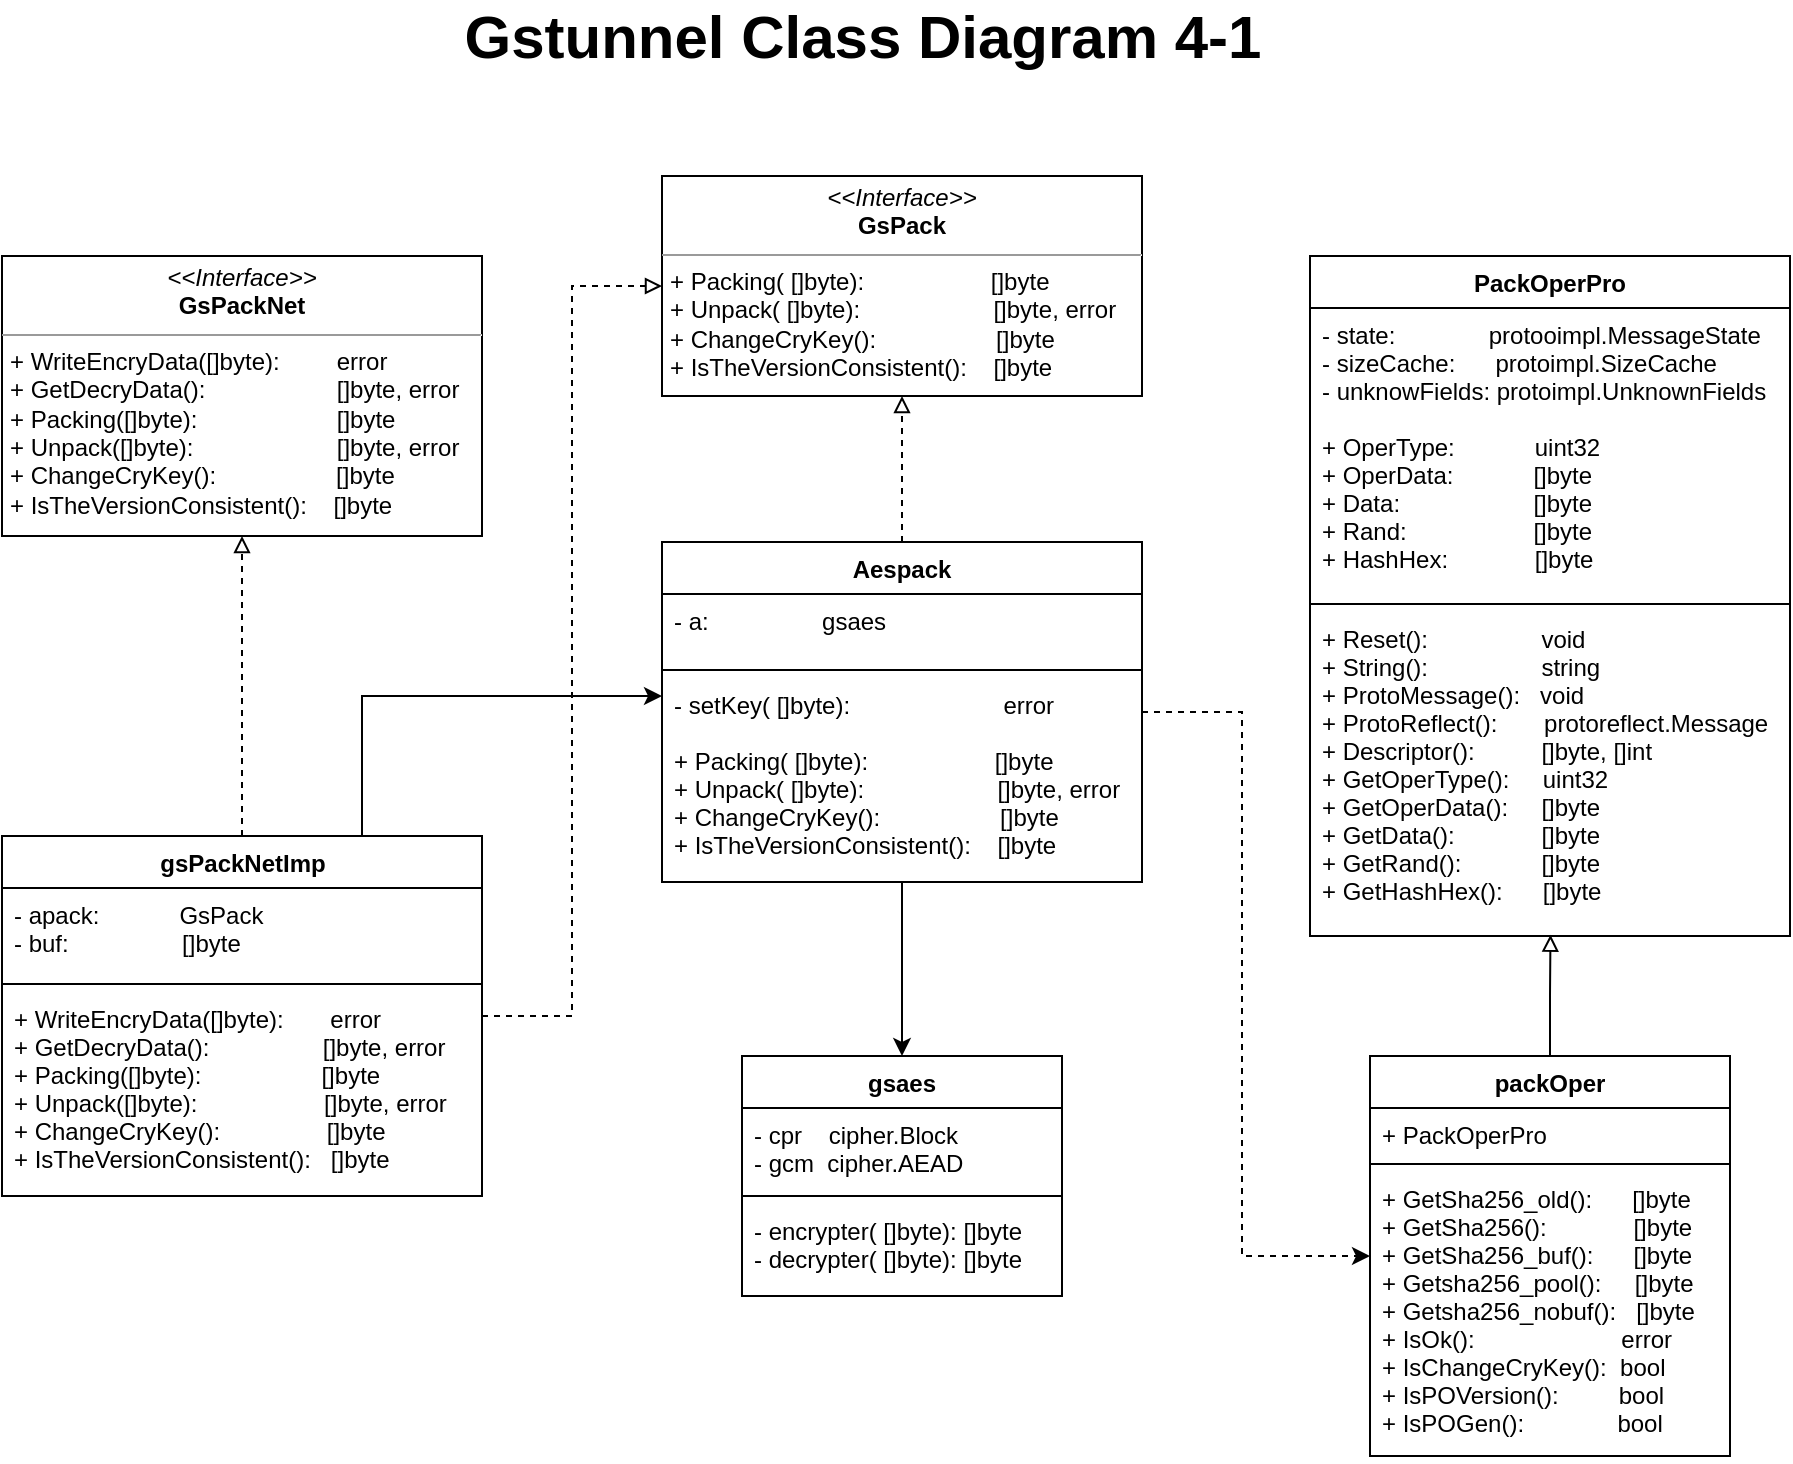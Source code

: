 <mxfile version="20.8.23" type="device" pages="4"><diagram id="YdPDL_2zMTJtuBvXISAO" name="Page-1"><mxGraphModel dx="1886" dy="573" grid="1" gridSize="10" guides="1" tooltips="1" connect="1" arrows="1" fold="1" page="1" pageScale="1" pageWidth="827" pageHeight="1169" math="0" shadow="0"><root><mxCell id="0"/><mxCell id="1" parent="0"/><mxCell id="o1D5L6TY8ydqJIC-WfI5-14" style="edgeStyle=orthogonalEdgeStyle;rounded=0;orthogonalLoop=1;jettySize=auto;html=1;entryX=0.5;entryY=0;entryDx=0;entryDy=0;" parent="1" source="12Hdkbj04xGJDEw9OPr0-1" target="o1D5L6TY8ydqJIC-WfI5-1" edge="1"><mxGeometry relative="1" as="geometry"><mxPoint x="413" y="550" as="targetPoint"/></mxGeometry></mxCell><mxCell id="o1D5L6TY8ydqJIC-WfI5-15" style="edgeStyle=orthogonalEdgeStyle;rounded=0;orthogonalLoop=1;jettySize=auto;html=1;entryX=0;entryY=0.5;entryDx=0;entryDy=0;dashed=1;" parent="1" source="12Hdkbj04xGJDEw9OPr0-1" target="o1D5L6TY8ydqJIC-WfI5-5" edge="1"><mxGeometry relative="1" as="geometry"><Array as="points"><mxPoint x="540" y="388"/><mxPoint x="540" y="660"/></Array></mxGeometry></mxCell><mxCell id="ZDkyM98XZ7-y-WP5yNfu-11" style="edgeStyle=orthogonalEdgeStyle;rounded=0;orthogonalLoop=1;jettySize=auto;html=1;entryX=0.5;entryY=1;entryDx=0;entryDy=0;endArrow=block;endFill=0;dashed=1;" parent="1" source="12Hdkbj04xGJDEw9OPr0-1" target="ZDkyM98XZ7-y-WP5yNfu-13" edge="1"><mxGeometry relative="1" as="geometry"><mxPoint x="394" y="240" as="targetPoint"/></mxGeometry></mxCell><mxCell id="12Hdkbj04xGJDEw9OPr0-1" value="Aespack" style="swimlane;fontStyle=1;align=center;verticalAlign=top;childLayout=stackLayout;horizontal=1;startSize=26;horizontalStack=0;resizeParent=1;resizeParentMax=0;resizeLast=0;collapsible=1;marginBottom=0;" parent="1" vertex="1"><mxGeometry x="250" y="303" width="240" height="170" as="geometry"><mxRectangle x="290" y="190" width="80" height="26" as="alternateBounds"/></mxGeometry></mxCell><mxCell id="12Hdkbj04xGJDEw9OPr0-2" value="- a:                 gsaes&#10;" style="text;strokeColor=none;fillColor=none;align=left;verticalAlign=top;spacingLeft=4;spacingRight=4;overflow=hidden;rotatable=0;points=[[0,0.5],[1,0.5]];portConstraint=eastwest;" parent="12Hdkbj04xGJDEw9OPr0-1" vertex="1"><mxGeometry y="26" width="240" height="34" as="geometry"/></mxCell><mxCell id="12Hdkbj04xGJDEw9OPr0-3" value="" style="line;strokeWidth=1;fillColor=none;align=left;verticalAlign=middle;spacingTop=-1;spacingLeft=3;spacingRight=3;rotatable=0;labelPosition=right;points=[];portConstraint=eastwest;" parent="12Hdkbj04xGJDEw9OPr0-1" vertex="1"><mxGeometry y="60" width="240" height="8" as="geometry"/></mxCell><mxCell id="12Hdkbj04xGJDEw9OPr0-4" value="- setKey( []byte):                       error&#10;&#10;+ Packing( []byte):                   []byte&#10;+ Unpack( []byte):                    []byte, error&#10;+ ChangeCryKey():                  []byte&#10;+ IsTheVersionConsistent():    []byte&#10;" style="text;strokeColor=none;fillColor=none;align=left;verticalAlign=top;spacingLeft=4;spacingRight=4;overflow=hidden;rotatable=0;points=[[0,0.5],[1,0.5]];portConstraint=eastwest;" parent="12Hdkbj04xGJDEw9OPr0-1" vertex="1"><mxGeometry y="68" width="240" height="102" as="geometry"/></mxCell><mxCell id="o1D5L6TY8ydqJIC-WfI5-1" value="gsaes" style="swimlane;fontStyle=1;align=center;verticalAlign=top;childLayout=stackLayout;horizontal=1;startSize=26;horizontalStack=0;resizeParent=1;resizeParentMax=0;resizeLast=0;collapsible=1;marginBottom=0;" parent="1" vertex="1"><mxGeometry x="290" y="560" width="160" height="120" as="geometry"><mxRectangle x="100" y="190" width="50" height="26" as="alternateBounds"/></mxGeometry></mxCell><mxCell id="o1D5L6TY8ydqJIC-WfI5-2" value="- cpr    cipher.Block&#10;- gcm  cipher.AEAD" style="text;strokeColor=none;fillColor=none;align=left;verticalAlign=top;spacingLeft=4;spacingRight=4;overflow=hidden;rotatable=0;points=[[0,0.5],[1,0.5]];portConstraint=eastwest;" parent="o1D5L6TY8ydqJIC-WfI5-1" vertex="1"><mxGeometry y="26" width="160" height="40" as="geometry"/></mxCell><mxCell id="o1D5L6TY8ydqJIC-WfI5-3" value="" style="line;strokeWidth=1;fillColor=none;align=left;verticalAlign=middle;spacingTop=-1;spacingLeft=3;spacingRight=3;rotatable=0;labelPosition=right;points=[];portConstraint=eastwest;" parent="o1D5L6TY8ydqJIC-WfI5-1" vertex="1"><mxGeometry y="66" width="160" height="8" as="geometry"/></mxCell><mxCell id="o1D5L6TY8ydqJIC-WfI5-4" value="- encrypter( []byte): []byte&#10;- decrypter( []byte): []byte" style="text;strokeColor=none;fillColor=none;align=left;verticalAlign=top;spacingLeft=4;spacingRight=4;overflow=hidden;rotatable=0;points=[[0,0.5],[1,0.5]];portConstraint=eastwest;" parent="o1D5L6TY8ydqJIC-WfI5-1" vertex="1"><mxGeometry y="74" width="160" height="46" as="geometry"/></mxCell><mxCell id="ZDkyM98XZ7-y-WP5yNfu-30" style="edgeStyle=orthogonalEdgeStyle;rounded=0;orthogonalLoop=1;jettySize=auto;html=1;entryX=0.501;entryY=0.996;entryDx=0;entryDy=0;entryPerimeter=0;endArrow=block;endFill=0;" parent="1" source="o1D5L6TY8ydqJIC-WfI5-5" target="o1D5L6TY8ydqJIC-WfI5-19" edge="1"><mxGeometry relative="1" as="geometry"/></mxCell><mxCell id="o1D5L6TY8ydqJIC-WfI5-5" value="packOper" style="swimlane;fontStyle=1;align=center;verticalAlign=top;childLayout=stackLayout;horizontal=1;startSize=26;horizontalStack=0;resizeParent=1;resizeParentMax=0;resizeLast=0;collapsible=1;marginBottom=0;" parent="1" vertex="1"><mxGeometry x="604" y="560" width="180" height="200" as="geometry"><mxRectangle x="590" y="190" width="90" height="26" as="alternateBounds"/></mxGeometry></mxCell><mxCell id="o1D5L6TY8ydqJIC-WfI5-6" value="+ PackOperPro" style="text;strokeColor=none;fillColor=none;align=left;verticalAlign=top;spacingLeft=4;spacingRight=4;overflow=hidden;rotatable=0;points=[[0,0.5],[1,0.5]];portConstraint=eastwest;" parent="o1D5L6TY8ydqJIC-WfI5-5" vertex="1"><mxGeometry y="26" width="180" height="24" as="geometry"/></mxCell><mxCell id="o1D5L6TY8ydqJIC-WfI5-7" value="" style="line;strokeWidth=1;fillColor=none;align=left;verticalAlign=middle;spacingTop=-1;spacingLeft=3;spacingRight=3;rotatable=0;labelPosition=right;points=[];portConstraint=eastwest;" parent="o1D5L6TY8ydqJIC-WfI5-5" vertex="1"><mxGeometry y="50" width="180" height="8" as="geometry"/></mxCell><mxCell id="o1D5L6TY8ydqJIC-WfI5-8" value="+ GetSha256_old():      []byte&#10;+ GetSha256():             []byte&#10;+ GetSha256_buf():      []byte&#10;+ Getsha256_pool():     []byte&#10;+ Getsha256_nobuf():   []byte&#10;+ IsOk():                      error&#10;+ IsChangeCryKey():  bool&#10;+ IsPOVersion():         bool&#10;+ IsPOGen():              bool" style="text;strokeColor=none;fillColor=none;align=left;verticalAlign=top;spacingLeft=4;spacingRight=4;overflow=hidden;rotatable=0;points=[[0,0.5],[1,0.5]];portConstraint=eastwest;" parent="o1D5L6TY8ydqJIC-WfI5-5" vertex="1"><mxGeometry y="58" width="180" height="142" as="geometry"/></mxCell><mxCell id="o1D5L6TY8ydqJIC-WfI5-16" value="PackOperPro" style="swimlane;fontStyle=1;align=center;verticalAlign=top;childLayout=stackLayout;horizontal=1;startSize=26;horizontalStack=0;resizeParent=1;resizeParentMax=0;resizeLast=0;collapsible=1;marginBottom=0;" parent="1" vertex="1"><mxGeometry x="574" y="160" width="240" height="340" as="geometry"><mxRectangle x="310" y="590" width="110" height="26" as="alternateBounds"/></mxGeometry></mxCell><mxCell id="o1D5L6TY8ydqJIC-WfI5-17" value="- state:               protooimpl.MessageState&#10;- sizeCache:      protoimpl.SizeCache&#10;- unknowFields: protoimpl.UnknownFields&#10;&#10;+ OperType:            uint32&#10;+ OperData:            []byte&#10;+ Data:                    []byte&#10;+ Rand:                   []byte&#10;+ HashHex:             []byte" style="text;strokeColor=none;fillColor=none;align=left;verticalAlign=top;spacingLeft=4;spacingRight=4;overflow=hidden;rotatable=0;points=[[0,0.5],[1,0.5]];portConstraint=eastwest;" parent="o1D5L6TY8ydqJIC-WfI5-16" vertex="1"><mxGeometry y="26" width="240" height="144" as="geometry"/></mxCell><mxCell id="o1D5L6TY8ydqJIC-WfI5-18" value="" style="line;strokeWidth=1;fillColor=none;align=left;verticalAlign=middle;spacingTop=-1;spacingLeft=3;spacingRight=3;rotatable=0;labelPosition=right;points=[];portConstraint=eastwest;" parent="o1D5L6TY8ydqJIC-WfI5-16" vertex="1"><mxGeometry y="170" width="240" height="8" as="geometry"/></mxCell><mxCell id="o1D5L6TY8ydqJIC-WfI5-19" value="+ Reset():                 void&#10;+ String():                 string&#10;+ ProtoMessage():   void&#10;+ ProtoReflect():       protoreflect.Message&#10;+ Descriptor():          []byte, []int&#10;+ GetOperType():     uint32&#10;+ GetOperData():     []byte&#10;+ GetData():             []byte&#10;+ GetRand():            []byte&#10;+ GetHashHex():      []byte" style="text;strokeColor=none;fillColor=none;align=left;verticalAlign=top;spacingLeft=4;spacingRight=4;overflow=hidden;rotatable=0;points=[[0,0.5],[1,0.5]];portConstraint=eastwest;" parent="o1D5L6TY8ydqJIC-WfI5-16" vertex="1"><mxGeometry y="178" width="240" height="162" as="geometry"/></mxCell><mxCell id="o1D5L6TY8ydqJIC-WfI5-30" value="&lt;b&gt;Gstunnel&amp;nbsp;Class Diagram 4-1&lt;/b&gt;" style="text;html=1;strokeColor=none;fillColor=none;align=center;verticalAlign=middle;rounded=0;fontSize=30;" parent="1" vertex="1"><mxGeometry x="170" y="40" width="360" height="20" as="geometry"/></mxCell><mxCell id="ZDkyM98XZ7-y-WP5yNfu-13" value="&lt;p style=&quot;margin:0px;margin-top:4px;text-align:center;&quot;&gt;&lt;i&gt;&amp;lt;&amp;lt;Interface&amp;gt;&amp;gt;&lt;/i&gt;&lt;br&gt;&lt;b&gt;GsPack&lt;/b&gt;&lt;/p&gt;&lt;hr size=&quot;1&quot;&gt;&lt;p style=&quot;margin:0px;margin-left:4px;&quot;&gt;+ Packing( []byte):&amp;nbsp; &amp;nbsp; &amp;nbsp; &amp;nbsp; &amp;nbsp; &amp;nbsp; &amp;nbsp; &amp;nbsp; &amp;nbsp; &amp;nbsp;[]byte&lt;br style=&quot;border-color: var(--border-color); padding: 0px; margin: 0px;&quot;&gt;+ Unpack( []byte):&amp;nbsp;&amp;nbsp;&amp;nbsp;&amp;nbsp;&amp;nbsp;&amp;nbsp;&amp;nbsp;&amp;nbsp;&amp;nbsp;&amp;nbsp;&amp;nbsp;&amp;nbsp; &amp;nbsp;&amp;nbsp;&amp;nbsp;&amp;nbsp;&amp;nbsp;&amp;nbsp;&amp;nbsp;[]byte, error&lt;br style=&quot;border-color: var(--border-color); padding: 0px; margin: 0px;&quot;&gt;+ ChangeCryKey():&amp;nbsp; &amp;nbsp; &amp;nbsp; &amp;nbsp; &amp;nbsp; &amp;nbsp; &amp;nbsp; &amp;nbsp; &amp;nbsp; []byte&lt;br style=&quot;border-color: var(--border-color); padding: 0px; margin: 0px;&quot;&gt;+ IsTheVersionConsistent():&amp;nbsp;&amp;nbsp;&amp;nbsp;&amp;nbsp;[]byte&lt;/p&gt;&lt;div style=&quot;border-color: var(--border-color); padding: 0px; margin: 0px;&quot;&gt;&lt;br&gt;&lt;/div&gt;" style="verticalAlign=top;align=left;overflow=fill;fontSize=12;fontFamily=Helvetica;html=1;" parent="1" vertex="1"><mxGeometry x="250" y="120" width="240" height="110" as="geometry"/></mxCell><mxCell id="WGNx6gO4KaLOpa3i-Tyk-1" value="&lt;p style=&quot;margin:0px;margin-top:4px;text-align:center;&quot;&gt;&lt;i&gt;&amp;lt;&amp;lt;Interface&amp;gt;&amp;gt;&lt;/i&gt;&lt;br&gt;&lt;b&gt;GsPackNet&lt;/b&gt;&lt;/p&gt;&lt;hr size=&quot;1&quot;&gt;&lt;p style=&quot;margin:0px;margin-left:4px;&quot;&gt;+ WriteEncryData([]byte):&lt;span style=&quot;white-space: pre;&quot;&gt;&#9;&lt;/span&gt; error&lt;/p&gt;&lt;p style=&quot;margin:0px;margin-left:4px;&quot;&gt;+ GetDecryData():&lt;span style=&quot;white-space: pre;&quot;&gt;&#9;&lt;/span&gt;&lt;span style=&quot;white-space: pre;&quot;&gt;&#9;&lt;/span&gt;&amp;nbsp;&lt;span style=&quot;white-space: pre;&quot;&gt;&#9;&lt;/span&gt;&amp;nbsp;[]byte, error&lt;/p&gt;&lt;p style=&quot;margin:0px;margin-left:4px;&quot;&gt;&lt;span style=&quot;&quot;&gt;&lt;/span&gt;+ Packing([]byte):&lt;span style=&quot;white-space: pre;&quot;&gt;&#9;&lt;/span&gt;&lt;span style=&quot;white-space: pre;&quot;&gt;&#9;&lt;/span&gt;&lt;span style=&quot;white-space: pre;&quot;&gt;&#9;&lt;/span&gt;&amp;nbsp;[]byte&lt;/p&gt;&lt;p style=&quot;margin:0px;margin-left:4px;&quot;&gt;&lt;span style=&quot;&quot;&gt;&lt;/span&gt;+ Unpack([]byte): &lt;span style=&quot;white-space: pre;&quot;&gt;&#9;&lt;/span&gt;&lt;span style=&quot;white-space: pre;&quot;&gt;&#9;&lt;/span&gt;&lt;span style=&quot;white-space: pre;&quot;&gt;&#9;&lt;/span&gt;&amp;nbsp;[]byte, error&lt;/p&gt;&lt;p style=&quot;margin:0px;margin-left:4px;&quot;&gt;&lt;span style=&quot;&quot;&gt;&lt;/span&gt;+ ChangeCryKey():&amp;nbsp; &amp;nbsp; &amp;nbsp; &amp;nbsp; &amp;nbsp; &amp;nbsp; &amp;nbsp; &amp;nbsp; &amp;nbsp; []byte&lt;/p&gt;&lt;p style=&quot;margin:0px;margin-left:4px;&quot;&gt;&lt;span style=&quot;&quot;&gt;&lt;/span&gt;+ IsTheVersionConsistent():&amp;nbsp; &amp;nbsp; []byte&lt;/p&gt;" style="verticalAlign=top;align=left;overflow=fill;fontSize=12;fontFamily=Helvetica;html=1;labelBackgroundColor=none;fontColor=default;" parent="1" vertex="1"><mxGeometry x="-80" y="160" width="240" height="140" as="geometry"/></mxCell><mxCell id="WGNx6gO4KaLOpa3i-Tyk-10" style="edgeStyle=orthogonalEdgeStyle;rounded=0;orthogonalLoop=1;jettySize=auto;html=1;entryX=0.5;entryY=1;entryDx=0;entryDy=0;dashed=1;fontSize=12;fontColor=default;endArrow=block;endFill=0;" parent="1" source="WGNx6gO4KaLOpa3i-Tyk-2" target="WGNx6gO4KaLOpa3i-Tyk-1" edge="1"><mxGeometry relative="1" as="geometry"/></mxCell><mxCell id="WGNx6gO4KaLOpa3i-Tyk-12" style="edgeStyle=orthogonalEdgeStyle;rounded=0;orthogonalLoop=1;jettySize=auto;html=1;exitX=0.75;exitY=0;exitDx=0;exitDy=0;fontSize=12;fontColor=default;endArrow=classic;endFill=1;" parent="1" source="WGNx6gO4KaLOpa3i-Tyk-2" target="12Hdkbj04xGJDEw9OPr0-4" edge="1"><mxGeometry relative="1" as="geometry"><Array as="points"><mxPoint x="100" y="380"/></Array></mxGeometry></mxCell><mxCell id="WGNx6gO4KaLOpa3i-Tyk-13" style="edgeStyle=orthogonalEdgeStyle;rounded=0;orthogonalLoop=1;jettySize=auto;html=1;entryX=0;entryY=0.5;entryDx=0;entryDy=0;fontSize=12;fontColor=default;endArrow=block;endFill=0;dashed=1;" parent="1" source="WGNx6gO4KaLOpa3i-Tyk-2" target="ZDkyM98XZ7-y-WP5yNfu-13" edge="1"><mxGeometry relative="1" as="geometry"/></mxCell><mxCell id="WGNx6gO4KaLOpa3i-Tyk-2" value="gsPackNetImp" style="swimlane;fontStyle=1;align=center;verticalAlign=top;childLayout=stackLayout;horizontal=1;startSize=26;horizontalStack=0;resizeParent=1;resizeParentMax=0;resizeLast=0;collapsible=1;marginBottom=0;labelBackgroundColor=none;fontSize=12;fontColor=default;html=1;" parent="1" vertex="1"><mxGeometry x="-80" y="450" width="240" height="180" as="geometry"/></mxCell><mxCell id="WGNx6gO4KaLOpa3i-Tyk-3" value="- apack:            GsPack&#10;- buf:                 []byte&#10;" style="text;strokeColor=none;fillColor=none;align=left;verticalAlign=top;spacingLeft=4;spacingRight=4;overflow=hidden;rotatable=0;points=[[0,0.5],[1,0.5]];portConstraint=eastwest;fontSize=12;fontColor=default;" parent="WGNx6gO4KaLOpa3i-Tyk-2" vertex="1"><mxGeometry y="26" width="240" height="44" as="geometry"/></mxCell><mxCell id="WGNx6gO4KaLOpa3i-Tyk-4" value="" style="line;strokeWidth=1;fillColor=none;align=left;verticalAlign=middle;spacingTop=-1;spacingLeft=3;spacingRight=3;rotatable=0;labelPosition=right;points=[];portConstraint=eastwest;strokeColor=inherit;labelBackgroundColor=none;fontSize=12;fontColor=default;html=1;" parent="WGNx6gO4KaLOpa3i-Tyk-2" vertex="1"><mxGeometry y="70" width="240" height="8" as="geometry"/></mxCell><mxCell id="WGNx6gO4KaLOpa3i-Tyk-5" value="+ WriteEncryData([]byte):&#9;      error&#10;+ GetDecryData():&#9;&#9; &#9;               []byte, error&#10;+ Packing([]byte):&#9;&#9;&#9;                  []byte&#10;+ Unpack([]byte): &#9;&#9;&#9;                  []byte, error&#10;+ ChangeCryKey():                 []byte&#10;+ IsTheVersionConsistent():   []byte" style="text;strokeColor=none;fillColor=none;align=left;verticalAlign=top;spacingLeft=4;spacingRight=4;overflow=hidden;rotatable=0;points=[[0,0.5],[1,0.5]];portConstraint=eastwest;fontSize=12;fontColor=default;" parent="WGNx6gO4KaLOpa3i-Tyk-2" vertex="1"><mxGeometry y="78" width="240" height="102" as="geometry"/></mxCell></root></mxGraphModel></diagram><diagram id="ismuYxXmDHv8aVTqzWka" name="第 2 页"><mxGraphModel dx="1134" dy="534" grid="1" gridSize="10" guides="1" tooltips="1" connect="1" arrows="1" fold="1" page="1" pageScale="1" pageWidth="827" pageHeight="1169" math="0" shadow="0"><root><mxCell id="0"/><mxCell id="1" parent="0"/><mxCell id="yuHF6czPWwQ_EL_NbPF4-1" value="Gstunnel Class Diagram 4-2" style="text;align=center;fontStyle=1;verticalAlign=middle;spacingLeft=3;spacingRight=3;strokeColor=none;rotatable=0;points=[[0,0.5],[1,0.5]];portConstraint=eastwest;fontColor=default;fontSize=30;labelBackgroundColor=none;html=1;" parent="1" vertex="1"><mxGeometry x="374" y="40" width="80" height="26" as="geometry"/></mxCell><mxCell id="EJFlFJH8jHNQYCrAWVdG-6" style="edgeStyle=orthogonalEdgeStyle;rounded=0;orthogonalLoop=1;jettySize=auto;html=1;entryX=0.5;entryY=1;entryDx=0;entryDy=0;dashed=1;fontSize=12;fontColor=default;endArrow=block;endFill=0;" parent="1" source="EJFlFJH8jHNQYCrAWVdG-1" target="EJFlFJH8jHNQYCrAWVdG-5" edge="1"><mxGeometry relative="1" as="geometry"/></mxCell><mxCell id="EJFlFJH8jHNQYCrAWVdG-1" value="netTimeImp" style="swimlane;fontStyle=1;align=center;verticalAlign=top;childLayout=stackLayout;horizontal=1;startSize=26;horizontalStack=0;resizeParent=1;resizeParentMax=0;resizeLast=0;collapsible=1;marginBottom=0;labelBackgroundColor=none;fontSize=12;fontColor=default;html=1;" parent="1" vertex="1"><mxGeometry x="32.51" y="320" width="180" height="220" as="geometry"/></mxCell><mxCell id="EJFlFJH8jHNQYCrAWVdG-2" value="- min:        time.Duration&#10;- man:        time.Duration&#10;- sum:        time.Duration&#10;- count:      uint64&#10;- name:      string" style="text;strokeColor=none;fillColor=none;align=left;verticalAlign=top;spacingLeft=4;spacingRight=4;overflow=hidden;rotatable=0;points=[[0,0.5],[1,0.5]];portConstraint=eastwest;fontSize=12;fontColor=default;" parent="EJFlFJH8jHNQYCrAWVdG-1" vertex="1"><mxGeometry y="26" width="180" height="104" as="geometry"/></mxCell><mxCell id="EJFlFJH8jHNQYCrAWVdG-3" value="" style="line;strokeWidth=1;fillColor=none;align=left;verticalAlign=middle;spacingTop=-1;spacingLeft=3;spacingRight=3;rotatable=0;labelPosition=right;points=[];portConstraint=eastwest;strokeColor=inherit;labelBackgroundColor=none;fontSize=12;fontColor=default;html=1;" parent="EJFlFJH8jHNQYCrAWVdG-1" vertex="1"><mxGeometry y="130" width="180" height="8" as="geometry"/></mxCell><mxCell id="EJFlFJH8jHNQYCrAWVdG-4" value="+ Add(time.Duration):    void&#10;+PrintString():                string&#10;" style="text;strokeColor=none;fillColor=none;align=left;verticalAlign=top;spacingLeft=4;spacingRight=4;overflow=hidden;rotatable=0;points=[[0,0.5],[1,0.5]];portConstraint=eastwest;fontSize=12;fontColor=default;" parent="EJFlFJH8jHNQYCrAWVdG-1" vertex="1"><mxGeometry y="138" width="180" height="82" as="geometry"/></mxCell><mxCell id="EJFlFJH8jHNQYCrAWVdG-5" value="&lt;p style=&quot;margin:0px;margin-top:4px;text-align:center;&quot;&gt;&lt;i&gt;&amp;lt;&amp;lt;Interface&amp;gt;&amp;gt;&lt;/i&gt;&lt;br&gt;&lt;b&gt;Interface&lt;/b&gt;&lt;/p&gt;&lt;hr size=&quot;1&quot;&gt;&lt;p style=&quot;margin:0px;margin-left:4px;&quot;&gt;+ Add(time.Duration):&amp;nbsp;&amp;nbsp;&amp;nbsp;&amp;nbsp;void&lt;br style=&quot;border-color: var(--border-color); padding: 0px; margin: 0px;&quot;&gt;+PrintString():&amp;nbsp;&amp;nbsp;&amp;nbsp;&amp;nbsp;&amp;nbsp;&amp;nbsp;&amp;nbsp;&amp;nbsp;&amp;nbsp;&amp;nbsp;&amp;nbsp;&amp;nbsp;&amp;nbsp;&amp;nbsp;&amp;nbsp;&amp;nbsp;string&lt;/p&gt;&lt;div style=&quot;border-color: var(--border-color); padding: 0px; margin: 0px;&quot;&gt;&lt;br style=&quot;border-color: var(--border-color); padding: 0px; margin: 0px;&quot;&gt;&lt;/div&gt;" style="verticalAlign=top;align=left;overflow=fill;fontSize=12;fontFamily=Helvetica;html=1;labelBackgroundColor=none;fontColor=default;" parent="1" vertex="1"><mxGeometry x="27.51" y="120" width="190" height="140" as="geometry"/></mxCell><mxCell id="EJFlFJH8jHNQYCrAWVdG-7" value="&lt;p style=&quot;margin:0px;margin-top:4px;text-align:center;&quot;&gt;&lt;i&gt;&amp;lt;&amp;lt;Interface&amp;gt;&amp;gt;&lt;/i&gt;&lt;br&gt;&lt;b&gt;RunTimeDebugInfo&lt;/b&gt;&lt;/p&gt;&lt;hr size=&quot;1&quot;&gt;&lt;p style=&quot;margin:0px;margin-left:4px;&quot;&gt;&lt;span style=&quot;background-color: initial;&quot;&gt;+ AddPackingPackSizeList(string, int):&lt;span style=&quot;white-space: pre;&quot;&gt;&#9;&lt;/span&gt;void&lt;/span&gt;&lt;br&gt;&lt;/p&gt;&lt;p style=&quot;margin:0px;margin-left:4px;&quot;&gt;+ WriteFile(FileName string):&lt;span style=&quot;white-space: pre;&quot;&gt;&#9;&lt;/span&gt;&lt;span style=&quot;white-space: pre;&quot;&gt;&#9;&lt;/span&gt;&lt;span style=&quot;white-space: pre;&quot;&gt;&#9;&lt;/span&gt;void&lt;/p&gt;" style="verticalAlign=top;align=left;overflow=fill;fontSize=12;fontFamily=Helvetica;html=1;labelBackgroundColor=none;fontColor=default;" parent="1" vertex="1"><mxGeometry x="35.01" y="585" width="265" height="85" as="geometry"/></mxCell><mxCell id="EJFlFJH8jHNQYCrAWVdG-16" style="edgeStyle=orthogonalEdgeStyle;rounded=0;orthogonalLoop=1;jettySize=auto;html=1;entryX=0.5;entryY=1;entryDx=0;entryDy=0;dashed=1;fontSize=12;fontColor=default;endArrow=block;endFill=0;" parent="1" source="EJFlFJH8jHNQYCrAWVdG-8" target="EJFlFJH8jHNQYCrAWVdG-7" edge="1"><mxGeometry relative="1" as="geometry"/></mxCell><mxCell id="QFuivKlWdyjn-FdVhKcq-26" style="edgeStyle=orthogonalEdgeStyle;rounded=0;orthogonalLoop=1;jettySize=auto;html=1;fontSize=12;fontColor=default;endArrow=classic;endFill=1;entryX=0.5;entryY=0;entryDx=0;entryDy=0;dashed=1;" parent="1" source="EJFlFJH8jHNQYCrAWVdG-8" target="QFuivKlWdyjn-FdVhKcq-21" edge="1"><mxGeometry relative="1" as="geometry"><mxPoint x="167.51" y="950" as="targetPoint"/></mxGeometry></mxCell><mxCell id="EJFlFJH8jHNQYCrAWVdG-8" value="rumTimeDebugInfoImp" style="swimlane;fontStyle=1;align=center;verticalAlign=top;childLayout=stackLayout;horizontal=1;startSize=26;horizontalStack=0;resizeParent=1;resizeParentMax=0;resizeLast=0;collapsible=1;marginBottom=0;labelBackgroundColor=none;fontSize=12;fontColor=default;html=1;" parent="1" vertex="1"><mxGeometry x="27.51" y="710" width="280" height="160" as="geometry"/></mxCell><mxCell id="EJFlFJH8jHNQYCrAWVdG-9" value="- lock:    sync.Mutex&#10;&#10;+ PackingPackSizeList:        map[string][]int&#10;&#10;" style="text;strokeColor=none;fillColor=none;align=left;verticalAlign=top;spacingLeft=4;spacingRight=4;overflow=hidden;rotatable=0;points=[[0,0.5],[1,0.5]];portConstraint=eastwest;fontSize=12;fontColor=default;" parent="EJFlFJH8jHNQYCrAWVdG-8" vertex="1"><mxGeometry y="26" width="280" height="54" as="geometry"/></mxCell><mxCell id="EJFlFJH8jHNQYCrAWVdG-10" value="" style="line;strokeWidth=1;fillColor=none;align=left;verticalAlign=middle;spacingTop=-1;spacingLeft=3;spacingRight=3;rotatable=0;labelPosition=right;points=[];portConstraint=eastwest;strokeColor=inherit;labelBackgroundColor=none;fontSize=12;fontColor=default;html=1;" parent="EJFlFJH8jHNQYCrAWVdG-8" vertex="1"><mxGeometry y="80" width="280" height="8" as="geometry"/></mxCell><mxCell id="EJFlFJH8jHNQYCrAWVdG-11" value="- init():                                                         void&#10;&#10;+ AddPackingPackSizeList(string, int):      void&#10;+ WriteFile(FileName string):                     void&#10;" style="text;strokeColor=none;fillColor=none;align=left;verticalAlign=top;spacingLeft=4;spacingRight=4;overflow=hidden;rotatable=0;points=[[0,0.5],[1,0.5]];portConstraint=eastwest;fontSize=12;fontColor=default;" parent="EJFlFJH8jHNQYCrAWVdG-8" vertex="1"><mxGeometry y="88" width="280" height="72" as="geometry"/></mxCell><mxCell id="kxGQZNVkRsN8Uu7LGigN-1" value="GsConfig" style="swimlane;fontStyle=1;align=center;verticalAlign=top;childLayout=stackLayout;horizontal=1;startSize=26;horizontalStack=0;resizeParent=1;resizeParentMax=0;resizeLast=0;collapsible=1;marginBottom=0;" parent="1" vertex="1"><mxGeometry x="269" y="260" width="190" height="210" as="geometry"/></mxCell><mxCell id="kxGQZNVkRsN8Uu7LGigN-2" value="+ Listen:                             string&#10;+ Servers:                          []string&#10;+ Key:                                string&#10;+ Tmr_display_time:          int&#10;+ Tmr_changekey_time:    int&#10;+ NetworkTimeout              int&#10;+ Debug:                            bool&#10;+ Mt_model:                       bool&#10;+ WebUI                             bool" style="text;strokeColor=none;fillColor=none;align=left;verticalAlign=top;spacingLeft=4;spacingRight=4;overflow=hidden;rotatable=0;points=[[0,0.5],[1,0.5]];portConstraint=eastwest;" parent="kxGQZNVkRsN8Uu7LGigN-1" vertex="1"><mxGeometry y="26" width="190" height="134" as="geometry"/></mxCell><mxCell id="kxGQZNVkRsN8Uu7LGigN-3" value="" style="line;strokeWidth=1;fillColor=none;align=left;verticalAlign=middle;spacingTop=-1;spacingLeft=3;spacingRight=3;rotatable=0;labelPosition=right;points=[];portConstraint=eastwest;" parent="kxGQZNVkRsN8Uu7LGigN-1" vertex="1"><mxGeometry y="160" width="190" height="8" as="geometry"/></mxCell><mxCell id="kxGQZNVkRsN8Uu7LGigN-4" value="+ GetServer_rand():           string&#10;+ GetServers():                  string" style="text;strokeColor=none;fillColor=none;align=left;verticalAlign=top;spacingLeft=4;spacingRight=4;overflow=hidden;rotatable=0;points=[[0,0.5],[1,0.5]];portConstraint=eastwest;" parent="kxGQZNVkRsN8Uu7LGigN-1" vertex="1"><mxGeometry y="168" width="190" height="42" as="geometry"/></mxCell><mxCell id="kxGQZNVkRsN8Uu7LGigN-5" value="" style="edgeStyle=orthogonalEdgeStyle;rounded=0;orthogonalLoop=1;jettySize=auto;html=1;dashed=1;endArrow=block;endFill=0;" parent="1" source="kxGQZNVkRsN8Uu7LGigN-6" target="kxGQZNVkRsN8Uu7LGigN-10" edge="1"><mxGeometry relative="1" as="geometry"/></mxCell><mxCell id="kxGQZNVkRsN8Uu7LGigN-6" value="Gorou_statusImp" style="swimlane;fontStyle=1;align=center;verticalAlign=top;childLayout=stackLayout;horizontal=1;startSize=26;horizontalStack=0;resizeParent=1;resizeParentMax=0;resizeLast=0;collapsible=1;marginBottom=0;" parent="1" vertex="1"><mxGeometry x="520" y="620" width="160" height="120" as="geometry"/></mxCell><mxCell id="kxGQZNVkRsN8Uu7LGigN-7" value="- status:            int32" style="text;strokeColor=none;fillColor=none;align=left;verticalAlign=top;spacingLeft=4;spacingRight=4;overflow=hidden;rotatable=0;points=[[0,0.5],[1,0.5]];portConstraint=eastwest;" parent="kxGQZNVkRsN8Uu7LGigN-6" vertex="1"><mxGeometry y="26" width="160" height="26" as="geometry"/></mxCell><mxCell id="kxGQZNVkRsN8Uu7LGigN-8" value="" style="line;strokeWidth=1;fillColor=none;align=left;verticalAlign=middle;spacingTop=-1;spacingLeft=3;spacingRight=3;rotatable=0;labelPosition=right;points=[];portConstraint=eastwest;" parent="kxGQZNVkRsN8Uu7LGigN-6" vertex="1"><mxGeometry y="52" width="160" height="8" as="geometry"/></mxCell><mxCell id="kxGQZNVkRsN8Uu7LGigN-9" value="+ IsOk():           bool&#10;+ SetOk():        void&#10;+ SetClose():    void&#10;" style="text;strokeColor=none;fillColor=none;align=left;verticalAlign=top;spacingLeft=4;spacingRight=4;overflow=hidden;rotatable=0;points=[[0,0.5],[1,0.5]];portConstraint=eastwest;" parent="kxGQZNVkRsN8Uu7LGigN-6" vertex="1"><mxGeometry y="60" width="160" height="60" as="geometry"/></mxCell><mxCell id="kxGQZNVkRsN8Uu7LGigN-10" value="&lt;p style=&quot;margin:0px;margin-top:4px;text-align:center;&quot;&gt;&lt;i&gt;&amp;lt;&amp;lt;Interface&amp;gt;&amp;gt;&lt;/i&gt;&lt;br&gt;&lt;b&gt;Gorou_status&lt;/b&gt;&lt;/p&gt;&lt;hr size=&quot;1&quot;&gt;&lt;p style=&quot;margin:0px;margin-left:4px;&quot;&gt;+ IsOk(): &amp;nbsp;&amp;nbsp;&amp;nbsp;&amp;nbsp;&amp;nbsp;&amp;nbsp;&amp;nbsp;&amp;nbsp;&amp;nbsp;&amp;nbsp;bool&lt;br style=&quot;border-color: var(--border-color); padding: 0px; margin: 0px;&quot;&gt;+ SetOk():&amp;nbsp;&amp;nbsp;&amp;nbsp;&amp;nbsp;&amp;nbsp;&amp;nbsp;&amp;nbsp;&amp;nbsp;void&lt;br style=&quot;border-color: var(--border-color); padding: 0px; margin: 0px;&quot;&gt;+ SetClose():&amp;nbsp;&amp;nbsp;&amp;nbsp;&amp;nbsp;void&lt;/p&gt;&lt;div style=&quot;border-color: var(--border-color); padding: 0px; margin: 0px;&quot;&gt;&lt;br style=&quot;border-color: var(--border-color); padding: 0px; margin: 0px;&quot;&gt;&lt;/div&gt;" style="verticalAlign=top;align=left;overflow=fill;fontSize=12;fontFamily=Helvetica;html=1;" parent="1" vertex="1"><mxGeometry x="515" y="420" width="170" height="100" as="geometry"/></mxCell><mxCell id="kxGQZNVkRsN8Uu7LGigN-11" style="edgeStyle=orthogonalEdgeStyle;rounded=0;orthogonalLoop=1;jettySize=auto;html=1;entryX=0.498;entryY=1;entryDx=0;entryDy=0;entryPerimeter=0;endArrow=block;endFill=0;" parent="1" source="kxGQZNVkRsN8Uu7LGigN-12" target="kxGQZNVkRsN8Uu7LGigN-9" edge="1"><mxGeometry relative="1" as="geometry"/></mxCell><mxCell id="kxGQZNVkRsN8Uu7LGigN-12" value="gorou_status_netConnImp" style="swimlane;fontStyle=1;align=center;verticalAlign=top;childLayout=stackLayout;horizontal=1;startSize=26;horizontalStack=0;resizeParent=1;resizeParentMax=0;resizeLast=0;collapsible=1;marginBottom=0;" parent="1" vertex="1"><mxGeometry x="504.5" y="815" width="191" height="110" as="geometry"/></mxCell><mxCell id="kxGQZNVkRsN8Uu7LGigN-13" value="- gorou_statusImp&#10;- connList []net.Conn&#10;" style="text;strokeColor=none;fillColor=none;align=left;verticalAlign=top;spacingLeft=4;spacingRight=4;overflow=hidden;rotatable=0;points=[[0,0.5],[1,0.5]];portConstraint=eastwest;" parent="kxGQZNVkRsN8Uu7LGigN-12" vertex="1"><mxGeometry y="26" width="191" height="44" as="geometry"/></mxCell><mxCell id="kxGQZNVkRsN8Uu7LGigN-14" value="" style="line;strokeWidth=1;fillColor=none;align=left;verticalAlign=middle;spacingTop=-1;spacingLeft=3;spacingRight=3;rotatable=0;labelPosition=right;points=[];portConstraint=eastwest;" parent="kxGQZNVkRsN8Uu7LGigN-12" vertex="1"><mxGeometry y="70" width="191" height="8" as="geometry"/></mxCell><mxCell id="kxGQZNVkRsN8Uu7LGigN-15" value="+ SetClose():    void&#10;" style="text;strokeColor=none;fillColor=none;align=left;verticalAlign=top;spacingLeft=4;spacingRight=4;overflow=hidden;rotatable=0;points=[[0,0.5],[1,0.5]];portConstraint=eastwest;" parent="kxGQZNVkRsN8Uu7LGigN-12" vertex="1"><mxGeometry y="78" width="191" height="32" as="geometry"/></mxCell><mxCell id="kxGQZNVkRsN8Uu7LGigN-16" style="edgeStyle=orthogonalEdgeStyle;rounded=0;orthogonalLoop=1;jettySize=auto;html=1;entryX=0.5;entryY=1;entryDx=0;entryDy=0;endArrow=block;endFill=0;dashed=1;" parent="1" source="kxGQZNVkRsN8Uu7LGigN-17" edge="1"><mxGeometry relative="1" as="geometry"><mxPoint x="617.5" y="1419" as="targetPoint"/></mxGeometry></mxCell><mxCell id="Qf6ZGb2fT4jBn5GCtQQR-1" style="edgeStyle=orthogonalEdgeStyle;rounded=0;orthogonalLoop=1;jettySize=auto;html=1;entryX=0.5;entryY=1;entryDx=0;entryDy=0;dashed=1;endArrow=block;endFill=0;" parent="1" source="Qf6ZGb2fT4jBn5GCtQQR-2" target="Qf6ZGb2fT4jBn5GCtQQR-6" edge="1"><mxGeometry relative="1" as="geometry"/></mxCell><mxCell id="Qf6ZGb2fT4jBn5GCtQQR-2" value="global_valuesImp" style="swimlane;fontStyle=1;align=center;verticalAlign=top;childLayout=stackLayout;horizontal=1;startSize=26;horizontalStack=0;resizeParent=1;resizeParentMax=0;resizeLast=0;collapsible=1;marginBottom=0;" parent="1" vertex="1"><mxGeometry x="515" y="243" width="160" height="130" as="geometry"/></mxCell><mxCell id="Qf6ZGb2fT4jBn5GCtQQR-3" value="- debug    uint32" style="text;strokeColor=none;fillColor=none;align=left;verticalAlign=top;spacingLeft=4;spacingRight=4;overflow=hidden;rotatable=0;points=[[0,0.5],[1,0.5]];portConstraint=eastwest;" parent="Qf6ZGb2fT4jBn5GCtQQR-2" vertex="1"><mxGeometry y="26" width="160" height="26" as="geometry"/></mxCell><mxCell id="Qf6ZGb2fT4jBn5GCtQQR-4" value="" style="line;strokeWidth=1;fillColor=none;align=left;verticalAlign=middle;spacingTop=-1;spacingLeft=3;spacingRight=3;rotatable=0;labelPosition=right;points=[];portConstraint=eastwest;strokeColor=inherit;" parent="Qf6ZGb2fT4jBn5GCtQQR-2" vertex="1"><mxGeometry y="52" width="160" height="8" as="geometry"/></mxCell><mxCell id="Qf6ZGb2fT4jBn5GCtQQR-5" value="- init()                          void&#10;&#10;+ GetDebug():            bool&#10;+ SetDebug(bool):      bool&#10;" style="text;strokeColor=none;fillColor=none;align=left;verticalAlign=top;spacingLeft=4;spacingRight=4;overflow=hidden;rotatable=0;points=[[0,0.5],[1,0.5]];portConstraint=eastwest;" parent="Qf6ZGb2fT4jBn5GCtQQR-2" vertex="1"><mxGeometry y="60" width="160" height="70" as="geometry"/></mxCell><mxCell id="Qf6ZGb2fT4jBn5GCtQQR-6" value="&lt;p style=&quot;margin:0px;margin-top:4px;text-align:center;&quot;&gt;&lt;i&gt;&amp;lt;&amp;lt;Interface&amp;gt;&amp;gt;&lt;/i&gt;&lt;br&gt;&lt;b&gt;Global_values&lt;/b&gt;&lt;/p&gt;&lt;hr size=&quot;1&quot;&gt;&lt;p style=&quot;margin:0px;margin-left:4px;&quot;&gt;&lt;/p&gt;&lt;p style=&quot;margin:0px;margin-left:4px;&quot;&gt;+ GetDebug():&amp;nbsp;&amp;nbsp;&amp;nbsp;&amp;nbsp;&amp;nbsp;&amp;nbsp;&amp;nbsp;&amp;nbsp;&amp;nbsp;&amp;nbsp;&amp;nbsp;&amp;nbsp;bool&lt;br style=&quot;border-color: var(--border-color); padding: 0px; margin: 0px;&quot;&gt;+ SetDebug(bool):&amp;nbsp; &amp;nbsp; &amp;nbsp; bool&lt;br&gt;&lt;/p&gt;" style="verticalAlign=top;align=left;overflow=fill;fontSize=12;fontFamily=Helvetica;html=1;" parent="1" vertex="1"><mxGeometry x="500" y="120" width="190" height="80" as="geometry"/></mxCell><mxCell id="QFuivKlWdyjn-FdVhKcq-11" value="" style="text;strokeColor=none;fillColor=none;align=left;verticalAlign=middle;spacingTop=-1;spacingLeft=4;spacingRight=4;rotatable=0;labelPosition=right;points=[];portConstraint=eastwest;fontSize=12;fontColor=default;" parent="1" vertex="1"><mxGeometry x="380" y="990" width="20" height="14" as="geometry"/></mxCell><mxCell id="QFuivKlWdyjn-FdVhKcq-21" value="rumTimeDebugInfoImpJson" style="swimlane;fontStyle=1;align=center;verticalAlign=top;childLayout=stackLayout;horizontal=1;startSize=26;horizontalStack=0;resizeParent=1;resizeParentMax=0;resizeLast=0;collapsible=1;marginBottom=0;labelBackgroundColor=none;fontSize=12;fontColor=default;html=1;" parent="1" vertex="1"><mxGeometry x="32.51" y="920" width="270" height="78" as="geometry"/></mxCell><mxCell id="QFuivKlWdyjn-FdVhKcq-22" value="+ PackingPackSizeLenList:    map[string]int&#10;+ PackingPackSizeList:         map[string][]int&#10;&#10;" style="text;strokeColor=none;fillColor=none;align=left;verticalAlign=top;spacingLeft=4;spacingRight=4;overflow=hidden;rotatable=0;points=[[0,0.5],[1,0.5]];portConstraint=eastwest;fontSize=12;fontColor=default;" parent="QFuivKlWdyjn-FdVhKcq-21" vertex="1"><mxGeometry y="26" width="270" height="44" as="geometry"/></mxCell><mxCell id="QFuivKlWdyjn-FdVhKcq-23" value="" style="line;strokeWidth=1;fillColor=none;align=left;verticalAlign=middle;spacingTop=-1;spacingLeft=3;spacingRight=3;rotatable=0;labelPosition=right;points=[];portConstraint=eastwest;strokeColor=inherit;labelBackgroundColor=none;fontSize=12;fontColor=default;html=1;" parent="QFuivKlWdyjn-FdVhKcq-21" vertex="1"><mxGeometry y="70" width="270" height="8" as="geometry"/></mxCell><mxCell id="QFuivKlWdyjn-FdVhKcq-27" value="Logger_List" style="swimlane;fontStyle=1;align=center;verticalAlign=top;childLayout=stackLayout;horizontal=1;startSize=26;horizontalStack=0;resizeParent=1;resizeParentMax=0;resizeLast=0;collapsible=1;marginBottom=0;labelBackgroundColor=none;fontSize=12;fontColor=default;html=1;" parent="1" vertex="1"><mxGeometry x="280" y="120" width="160" height="88" as="geometry"/></mxCell><mxCell id="QFuivKlWdyjn-FdVhKcq-28" value="+ GenLogger:         *log.Logger&#10;+ GSIpLogger:        *log.Logger&#10;+ GSNetIOLen:       *log.Logger&#10;" style="text;strokeColor=none;fillColor=none;align=left;verticalAlign=top;spacingLeft=4;spacingRight=4;overflow=hidden;rotatable=0;points=[[0,0.5],[1,0.5]];portConstraint=eastwest;fontSize=12;fontColor=default;" parent="QFuivKlWdyjn-FdVhKcq-27" vertex="1"><mxGeometry y="26" width="160" height="54" as="geometry"/></mxCell><mxCell id="QFuivKlWdyjn-FdVhKcq-29" value="" style="line;strokeWidth=1;fillColor=none;align=left;verticalAlign=middle;spacingTop=-1;spacingLeft=3;spacingRight=3;rotatable=0;labelPosition=right;points=[];portConstraint=eastwest;strokeColor=inherit;labelBackgroundColor=none;fontSize=12;fontColor=default;html=1;" parent="QFuivKlWdyjn-FdVhKcq-27" vertex="1"><mxGeometry y="80" width="160" height="8" as="geometry"/></mxCell><mxCell id="epsjsWQS-D35CyHDKcb8-2" style="edgeStyle=orthogonalEdgeStyle;rounded=0;orthogonalLoop=1;jettySize=auto;html=1;entryX=0;entryY=0.5;entryDx=0;entryDy=0;fontSize=12;fontColor=default;endArrow=classic;endFill=1;" parent="1" target="PVuaHv_yGf87R7NQlgMW-2" edge="1"><mxGeometry relative="1" as="geometry"><mxPoint x="545" y="1234" as="sourcePoint"/></mxGeometry></mxCell><mxCell id="epsjsWQS-D35CyHDKcb8-8" style="edgeStyle=orthogonalEdgeStyle;rounded=0;orthogonalLoop=1;jettySize=auto;html=1;entryX=0.5;entryY=1;entryDx=0;entryDy=0;fontSize=12;fontColor=default;endArrow=block;endFill=0;" parent="1" source="epsjsWQS-D35CyHDKcb8-4" edge="1"><mxGeometry relative="1" as="geometry"><mxPoint x="452.5" y="1289" as="targetPoint"/></mxGeometry></mxCell><mxCell id="h0JLa5sJ3xp_pkx7pNiG-2" style="edgeStyle=orthogonalEdgeStyle;rounded=0;orthogonalLoop=1;jettySize=auto;html=1;entryX=0.5;entryY=1;entryDx=0;entryDy=0;fontSize=12;fontColor=default;endArrow=block;endFill=0;dashed=1;" parent="1" source="epsjsWQS-D35CyHDKcb8-4" edge="1"><mxGeometry relative="1" as="geometry"><mxPoint x="177.51" y="1290" as="targetPoint"/></mxGeometry></mxCell><mxCell id="h0JLa5sJ3xp_pkx7pNiG-8" style="edgeStyle=orthogonalEdgeStyle;rounded=0;orthogonalLoop=1;jettySize=auto;html=1;entryX=0.5;entryY=1;entryDx=0;entryDy=0;dashed=1;fontSize=12;fontColor=default;endArrow=block;endFill=0;" parent="1" source="h0JLa5sJ3xp_pkx7pNiG-4" edge="1"><mxGeometry relative="1" as="geometry"><mxPoint x="165" y="1700" as="targetPoint"/></mxGeometry></mxCell></root></mxGraphModel></diagram><diagram id="mPKoqh2ZwhdYamDBXxhD" name="第 3 页"><mxGraphModel dx="1059" dy="499" grid="1" gridSize="10" guides="1" tooltips="1" connect="1" arrows="1" fold="1" page="1" pageScale="1" pageWidth="827" pageHeight="1169" math="0" shadow="0"><root><mxCell id="0"/><mxCell id="1" parent="0"/><mxCell id="GJlq7i2HcCbJLx0a8Yqj-38" style="edgeStyle=orthogonalEdgeStyle;rounded=0;orthogonalLoop=1;jettySize=auto;html=1;exitX=0.25;exitY=0;exitDx=0;exitDy=0;entryX=0.75;entryY=1;entryDx=0;entryDy=0;dashed=1;fontSize=12;fontColor=default;endArrow=block;endFill=0;" parent="1" source="wuWjxNz3-mbtNlLFbgiG-1" target="GJlq7i2HcCbJLx0a8Yqj-2" edge="1"><mxGeometry relative="1" as="geometry"><Array as="points"><mxPoint x="615" y="290"/><mxPoint x="183" y="290"/></Array></mxGeometry></mxCell><mxCell id="GJlq7i2HcCbJLx0a8Yqj-39" style="edgeStyle=orthogonalEdgeStyle;rounded=0;orthogonalLoop=1;jettySize=auto;html=1;exitX=0.5;exitY=0;exitDx=0;exitDy=0;entryX=0.75;entryY=1;entryDx=0;entryDy=0;dashed=1;fontSize=12;fontColor=default;endArrow=block;endFill=0;" parent="1" source="wuWjxNz3-mbtNlLFbgiG-1" target="GJlq7i2HcCbJLx0a8Yqj-19" edge="1"><mxGeometry relative="1" as="geometry"/></mxCell><mxCell id="GJlq7i2HcCbJLx0a8Yqj-42" style="edgeStyle=orthogonalEdgeStyle;rounded=0;orthogonalLoop=1;jettySize=auto;html=1;exitX=0.75;exitY=0;exitDx=0;exitDy=0;entryX=0.789;entryY=1;entryDx=0;entryDy=0;entryPerimeter=0;dashed=1;fontSize=12;fontColor=default;endArrow=block;endFill=0;" parent="1" source="wuWjxNz3-mbtNlLFbgiG-1" target="GJlq7i2HcCbJLx0a8Yqj-1" edge="1"><mxGeometry relative="1" as="geometry"/></mxCell><mxCell id="wuWjxNz3-mbtNlLFbgiG-1" value="gsClientImp" style="swimlane;fontStyle=1;align=center;verticalAlign=top;childLayout=stackLayout;horizontal=1;startSize=26;horizontalStack=0;resizeParent=1;resizeParentMax=0;resizeLast=0;collapsible=1;marginBottom=0;labelBackgroundColor=none;fontSize=12;fontColor=default;html=1;" parent="1" vertex="1"><mxGeometry x="570" y="340" width="200" height="150" as="geometry"/></mxCell><mxCell id="wuWjxNz3-mbtNlLFbgiG-2" value="- connList:      *pipe_conn&#10;- key:               string" style="text;strokeColor=none;fillColor=none;align=left;verticalAlign=top;spacingLeft=4;spacingRight=4;overflow=hidden;rotatable=0;points=[[0,0.5],[1,0.5]];portConstraint=eastwest;fontSize=12;fontColor=default;" parent="wuWjxNz3-mbtNlLFbgiG-1" vertex="1"><mxGeometry y="26" width="200" height="54" as="geometry"/></mxCell><mxCell id="wuWjxNz3-mbtNlLFbgiG-3" value="" style="line;strokeWidth=1;fillColor=none;align=left;verticalAlign=middle;spacingTop=-1;spacingLeft=3;spacingRight=3;rotatable=0;labelPosition=right;points=[];portConstraint=eastwest;strokeColor=inherit;labelBackgroundColor=none;fontSize=12;fontColor=default;html=1;" parent="wuWjxNz3-mbtNlLFbgiG-1" vertex="1"><mxGeometry y="80" width="200" height="8" as="geometry"/></mxCell><mxCell id="wuWjxNz3-mbtNlLFbgiG-4" value="+ GetConn():               net.Conn&#10;+ GetClientConn(): &#9;    net.Conn&#10;+ GetServerConn():     net.Conn" style="text;strokeColor=none;fillColor=none;align=left;verticalAlign=top;spacingLeft=4;spacingRight=4;overflow=hidden;rotatable=0;points=[[0,0.5],[1,0.5]];portConstraint=eastwest;fontSize=12;fontColor=default;" parent="wuWjxNz3-mbtNlLFbgiG-1" vertex="1"><mxGeometry y="88" width="200" height="62" as="geometry"/></mxCell><mxCell id="GJlq7i2HcCbJLx0a8Yqj-1" value="&lt;p style=&quot;margin:0px;margin-top:4px;text-align:center;&quot;&gt;&lt;i&gt;&amp;lt;&amp;lt;Interface&amp;gt;&amp;gt;&lt;/i&gt;&lt;br&gt;&lt;b&gt;GsPipe&lt;/b&gt;&lt;/p&gt;&lt;hr size=&quot;1&quot;&gt;&lt;p style=&quot;margin:0px;margin-left:4px;&quot;&gt;&#9;+ GetConn() net.Conn&lt;/p&gt;&lt;div&gt;&lt;br&gt;&lt;/div&gt;" style="verticalAlign=top;align=left;overflow=fill;fontSize=12;fontFamily=Helvetica;html=1;labelBackgroundColor=none;fontColor=default;" parent="1" vertex="1"><mxGeometry x="570" y="120" width="190" height="70" as="geometry"/></mxCell><mxCell id="GJlq7i2HcCbJLx0a8Yqj-2" value="&lt;p style=&quot;margin:0px;margin-top:4px;text-align:center;&quot;&gt;&lt;i&gt;&amp;lt;&amp;lt;Interface&amp;gt;&amp;gt;&lt;/i&gt;&lt;br&gt;&lt;b&gt;GsPipeErrorKey&lt;/b&gt;&lt;/p&gt;&lt;hr size=&quot;1&quot;&gt;&lt;p style=&quot;margin:0px;margin-left:4px;&quot;&gt;+ GetClientConn():&amp;nbsp;&lt;span style=&quot;white-space: pre;&quot;&gt;&#9;&lt;/span&gt;&amp;nbsp; &amp;nbsp; net.Conn&lt;/p&gt;&lt;p style=&quot;margin:0px;margin-left:4px;&quot;&gt;&#9;+ GetServerConn():&amp;nbsp; &amp;nbsp;&amp;nbsp;&amp;nbsp;net.Conn&lt;/p&gt;&lt;div&gt;&lt;br&gt;&lt;/div&gt;" style="verticalAlign=top;align=left;overflow=fill;fontSize=12;fontFamily=Helvetica;html=1;labelBackgroundColor=none;fontColor=default;" parent="1" vertex="1"><mxGeometry x="40" y="120" width="190" height="80" as="geometry"/></mxCell><mxCell id="GJlq7i2HcCbJLx0a8Yqj-7" value="pipe_conn" style="swimlane;fontStyle=1;align=center;verticalAlign=top;childLayout=stackLayout;horizontal=1;startSize=26;horizontalStack=0;resizeParent=1;resizeParentMax=0;resizeLast=0;collapsible=1;marginBottom=0;labelBackgroundColor=none;fontSize=12;fontColor=default;html=1;" parent="1" vertex="1"><mxGeometry x="310" y="550" width="160" height="78" as="geometry"/></mxCell><mxCell id="GJlq7i2HcCbJLx0a8Yqj-8" value="- server:        net.Conn&#10;- client:          net.Conn&#10;" style="text;strokeColor=none;fillColor=none;align=left;verticalAlign=top;spacingLeft=4;spacingRight=4;overflow=hidden;rotatable=0;points=[[0,0.5],[1,0.5]];portConstraint=eastwest;fontSize=12;fontColor=default;" parent="GJlq7i2HcCbJLx0a8Yqj-7" vertex="1"><mxGeometry y="26" width="160" height="44" as="geometry"/></mxCell><mxCell id="GJlq7i2HcCbJLx0a8Yqj-9" value="" style="line;strokeWidth=1;fillColor=none;align=left;verticalAlign=middle;spacingTop=-1;spacingLeft=3;spacingRight=3;rotatable=0;labelPosition=right;points=[];portConstraint=eastwest;strokeColor=inherit;labelBackgroundColor=none;fontSize=12;fontColor=default;html=1;" parent="GJlq7i2HcCbJLx0a8Yqj-7" vertex="1"><mxGeometry y="70" width="160" height="8" as="geometry"/></mxCell><mxCell id="GJlq7i2HcCbJLx0a8Yqj-27" style="edgeStyle=orthogonalEdgeStyle;rounded=0;orthogonalLoop=1;jettySize=auto;html=1;entryX=0.25;entryY=1;entryDx=0;entryDy=0;dashed=1;fontSize=12;fontColor=default;endArrow=block;endFill=0;" parent="1" source="GJlq7i2HcCbJLx0a8Yqj-11" target="GJlq7i2HcCbJLx0a8Yqj-19" edge="1"><mxGeometry relative="1" as="geometry"><Array as="points"><mxPoint x="150" y="250"/><mxPoint x="354" y="250"/></Array></mxGeometry></mxCell><mxCell id="GJlq7i2HcCbJLx0a8Yqj-32" style="edgeStyle=orthogonalEdgeStyle;rounded=0;orthogonalLoop=1;jettySize=auto;html=1;exitX=0.25;exitY=0;exitDx=0;exitDy=0;entryX=0.316;entryY=1.017;entryDx=0;entryDy=0;entryPerimeter=0;fontSize=12;fontColor=default;endArrow=block;endFill=0;dashed=1;" parent="1" source="GJlq7i2HcCbJLx0a8Yqj-11" target="GJlq7i2HcCbJLx0a8Yqj-2" edge="1"><mxGeometry relative="1" as="geometry"/></mxCell><mxCell id="GJlq7i2HcCbJLx0a8Yqj-11" value="rawdataPiPePiPo" style="swimlane;fontStyle=1;align=center;verticalAlign=top;childLayout=stackLayout;horizontal=1;startSize=26;horizontalStack=0;resizeParent=1;resizeParentMax=0;resizeLast=0;collapsible=1;marginBottom=0;labelBackgroundColor=none;fontSize=12;fontColor=default;html=1;" parent="1" vertex="1"><mxGeometry x="50" y="340" width="200" height="110" as="geometry"/></mxCell><mxCell id="GJlq7i2HcCbJLx0a8Yqj-12" value="- connList:      *pipe_conn" style="text;strokeColor=none;fillColor=none;align=left;verticalAlign=top;spacingLeft=4;spacingRight=4;overflow=hidden;rotatable=0;points=[[0,0.5],[1,0.5]];portConstraint=eastwest;fontSize=12;fontColor=default;" parent="GJlq7i2HcCbJLx0a8Yqj-11" vertex="1"><mxGeometry y="26" width="200" height="34" as="geometry"/></mxCell><mxCell id="GJlq7i2HcCbJLx0a8Yqj-13" value="" style="line;strokeWidth=1;fillColor=none;align=left;verticalAlign=middle;spacingTop=-1;spacingLeft=3;spacingRight=3;rotatable=0;labelPosition=right;points=[];portConstraint=eastwest;strokeColor=inherit;labelBackgroundColor=none;fontSize=12;fontColor=default;html=1;" parent="GJlq7i2HcCbJLx0a8Yqj-11" vertex="1"><mxGeometry y="60" width="200" height="8" as="geometry"/></mxCell><mxCell id="GJlq7i2HcCbJLx0a8Yqj-14" value="+ GetClientConn(): &#9;    net.Conn&#10;+ GetServerConn():     net.Conn" style="text;strokeColor=none;fillColor=none;align=left;verticalAlign=top;spacingLeft=4;spacingRight=4;overflow=hidden;rotatable=0;points=[[0,0.5],[1,0.5]];portConstraint=eastwest;fontSize=12;fontColor=default;" parent="GJlq7i2HcCbJLx0a8Yqj-11" vertex="1"><mxGeometry y="68" width="200" height="42" as="geometry"/></mxCell><mxCell id="GJlq7i2HcCbJLx0a8Yqj-31" style="edgeStyle=orthogonalEdgeStyle;rounded=0;orthogonalLoop=1;jettySize=auto;html=1;entryX=0.584;entryY=0;entryDx=0;entryDy=0;entryPerimeter=0;fontSize=12;fontColor=default;endArrow=classic;endFill=1;" parent="1" source="GJlq7i2HcCbJLx0a8Yqj-15" target="GJlq7i2HcCbJLx0a8Yqj-7" edge="1"><mxGeometry relative="1" as="geometry"/></mxCell><mxCell id="GJlq7i2HcCbJLx0a8Yqj-34" style="edgeStyle=orthogonalEdgeStyle;rounded=0;orthogonalLoop=1;jettySize=auto;html=1;entryX=0.5;entryY=1;entryDx=0;entryDy=0;dashed=1;fontSize=12;fontColor=default;endArrow=block;endFill=0;" parent="1" source="GJlq7i2HcCbJLx0a8Yqj-15" target="GJlq7i2HcCbJLx0a8Yqj-19" edge="1"><mxGeometry relative="1" as="geometry"/></mxCell><mxCell id="GJlq7i2HcCbJLx0a8Yqj-37" style="edgeStyle=orthogonalEdgeStyle;rounded=0;orthogonalLoop=1;jettySize=auto;html=1;exitX=0.113;exitY=0;exitDx=0;exitDy=0;entryX=0.5;entryY=1;entryDx=0;entryDy=0;dashed=1;fontSize=12;fontColor=default;endArrow=block;endFill=0;exitPerimeter=0;" parent="1" source="GJlq7i2HcCbJLx0a8Yqj-15" target="GJlq7i2HcCbJLx0a8Yqj-2" edge="1"><mxGeometry relative="1" as="geometry"/></mxCell><mxCell id="GJlq7i2HcCbJLx0a8Yqj-15" value="rawdataPiPeNone" style="swimlane;fontStyle=1;align=center;verticalAlign=top;childLayout=stackLayout;horizontal=1;startSize=26;horizontalStack=0;resizeParent=1;resizeParentMax=0;resizeLast=0;collapsible=1;marginBottom=0;labelBackgroundColor=none;fontSize=12;fontColor=default;html=1;" parent="1" vertex="1"><mxGeometry x="303.5" y="340" width="200" height="110" as="geometry"/></mxCell><mxCell id="GJlq7i2HcCbJLx0a8Yqj-16" value="- connList:      *pipe_conn" style="text;strokeColor=none;fillColor=none;align=left;verticalAlign=top;spacingLeft=4;spacingRight=4;overflow=hidden;rotatable=0;points=[[0,0.5],[1,0.5]];portConstraint=eastwest;fontSize=12;fontColor=default;" parent="GJlq7i2HcCbJLx0a8Yqj-15" vertex="1"><mxGeometry y="26" width="200" height="34" as="geometry"/></mxCell><mxCell id="GJlq7i2HcCbJLx0a8Yqj-17" value="" style="line;strokeWidth=1;fillColor=none;align=left;verticalAlign=middle;spacingTop=-1;spacingLeft=3;spacingRight=3;rotatable=0;labelPosition=right;points=[];portConstraint=eastwest;strokeColor=inherit;labelBackgroundColor=none;fontSize=12;fontColor=default;html=1;" parent="GJlq7i2HcCbJLx0a8Yqj-15" vertex="1"><mxGeometry y="60" width="200" height="8" as="geometry"/></mxCell><mxCell id="GJlq7i2HcCbJLx0a8Yqj-18" value="+ GetClientConn(): &#9;    net.Conn&#10;+ GetServerConn():     net.Conn" style="text;strokeColor=none;fillColor=none;align=left;verticalAlign=top;spacingLeft=4;spacingRight=4;overflow=hidden;rotatable=0;points=[[0,0.5],[1,0.5]];portConstraint=eastwest;fontSize=12;fontColor=default;" parent="GJlq7i2HcCbJLx0a8Yqj-15" vertex="1"><mxGeometry y="68" width="200" height="42" as="geometry"/></mxCell><mxCell id="GJlq7i2HcCbJLx0a8Yqj-19" value="&lt;p style=&quot;margin:0px;margin-top:4px;text-align:center;&quot;&gt;&lt;i&gt;&amp;lt;&amp;lt;Interface&amp;gt;&amp;gt;&lt;/i&gt;&lt;br&gt;&lt;b&gt;RawdataPiPe&lt;/b&gt;&lt;/p&gt;&lt;hr size=&quot;1&quot;&gt;&lt;p style=&quot;margin:0px;margin-left:4px;&quot;&gt;+ GetClientConn():&amp;nbsp;&lt;span style=&quot;white-space: pre;&quot;&gt;&#9;&lt;/span&gt;&amp;nbsp; &amp;nbsp; net.Conn&lt;/p&gt;&lt;p style=&quot;margin:0px;margin-left:4px;&quot;&gt;&#9;+ GetServerConn():&amp;nbsp; &amp;nbsp;&amp;nbsp;&amp;nbsp;net.Conn&lt;/p&gt;&lt;div&gt;&lt;br&gt;&lt;/div&gt;" style="verticalAlign=top;align=left;overflow=fill;fontSize=12;fontFamily=Helvetica;html=1;labelBackgroundColor=none;fontColor=default;" parent="1" vertex="1"><mxGeometry x="304" y="120" width="200" height="80" as="geometry"/></mxCell><mxCell id="GJlq7i2HcCbJLx0a8Yqj-29" style="edgeStyle=orthogonalEdgeStyle;rounded=0;orthogonalLoop=1;jettySize=auto;html=1;entryX=0;entryY=0.5;entryDx=0;entryDy=0;fontSize=12;fontColor=default;endArrow=classic;endFill=1;" parent="1" source="GJlq7i2HcCbJLx0a8Yqj-14" target="GJlq7i2HcCbJLx0a8Yqj-8" edge="1"><mxGeometry relative="1" as="geometry"/></mxCell><mxCell id="GJlq7i2HcCbJLx0a8Yqj-30" style="edgeStyle=orthogonalEdgeStyle;rounded=0;orthogonalLoop=1;jettySize=auto;html=1;entryX=1;entryY=0.5;entryDx=0;entryDy=0;fontSize=12;fontColor=default;endArrow=classic;endFill=1;" parent="1" source="wuWjxNz3-mbtNlLFbgiG-4" target="GJlq7i2HcCbJLx0a8Yqj-8" edge="1"><mxGeometry relative="1" as="geometry"/></mxCell><mxCell id="Ovgk5ZC70XqY8It4NAJi-1" value="&lt;font style=&quot;font-size: 30px;&quot;&gt;&lt;b&gt;Gstunnel Class Diagram 4-3&lt;/b&gt;&lt;/font&gt;" style="text;html=1;align=center;verticalAlign=middle;resizable=0;points=[];autosize=1;strokeColor=none;fillColor=none;" vertex="1" parent="1"><mxGeometry x="204" y="30" width="420" height="50" as="geometry"/></mxCell></root></mxGraphModel></diagram><diagram id="8RBFlP8NRbOUexUi9DXh" name="第 4 页"><mxGraphModel dx="1059" dy="499" grid="1" gridSize="10" guides="1" tooltips="1" connect="1" arrows="1" fold="1" page="1" pageScale="1" pageWidth="827" pageHeight="1169" math="0" shadow="0"><root><mxCell id="0"/><mxCell id="1" parent="0"/><mxCell id="WPudub1UvlfAyd19R9Mp-1" style="edgeStyle=orthogonalEdgeStyle;rounded=0;orthogonalLoop=1;jettySize=auto;html=1;entryX=0.5;entryY=1;entryDx=0;entryDy=0;endArrow=block;endFill=0;dashed=1;" edge="1" parent="1" source="WPudub1UvlfAyd19R9Mp-2" target="WPudub1UvlfAyd19R9Mp-6"><mxGeometry relative="1" as="geometry"/></mxCell><mxCell id="WPudub1UvlfAyd19R9Mp-2" value="gidImp" style="swimlane;fontStyle=1;align=center;verticalAlign=top;childLayout=stackLayout;horizontal=1;startSize=26;horizontalStack=0;resizeParent=1;resizeParentMax=0;resizeLast=0;collapsible=1;marginBottom=0;" vertex="1" parent="1"><mxGeometry x="606.87" y="398" width="160" height="100" as="geometry"/></mxCell><mxCell id="WPudub1UvlfAyd19R9Mp-3" value="- Id                        uint64&#10;" style="text;strokeColor=none;fillColor=none;align=left;verticalAlign=top;spacingLeft=4;spacingRight=4;overflow=hidden;rotatable=0;points=[[0,0.5],[1,0.5]];portConstraint=eastwest;" vertex="1" parent="WPudub1UvlfAyd19R9Mp-2"><mxGeometry y="26" width="160" height="26" as="geometry"/></mxCell><mxCell id="WPudub1UvlfAyd19R9Mp-4" value="" style="line;strokeWidth=1;fillColor=none;align=left;verticalAlign=middle;spacingTop=-1;spacingLeft=3;spacingRight=3;rotatable=0;labelPosition=right;points=[];portConstraint=eastwest;strokeColor=inherit;" vertex="1" parent="WPudub1UvlfAyd19R9Mp-2"><mxGeometry y="52" width="160" height="8" as="geometry"/></mxCell><mxCell id="WPudub1UvlfAyd19R9Mp-5" value="+ GenerateId():     uint64&#10;+ GetId():              uint64&#10;" style="text;strokeColor=none;fillColor=none;align=left;verticalAlign=top;spacingLeft=4;spacingRight=4;overflow=hidden;rotatable=0;points=[[0,0.5],[1,0.5]];portConstraint=eastwest;" vertex="1" parent="WPudub1UvlfAyd19R9Mp-2"><mxGeometry y="60" width="160" height="40" as="geometry"/></mxCell><mxCell id="WPudub1UvlfAyd19R9Mp-6" value="&lt;p style=&quot;margin:0px;margin-top:4px;text-align:center;&quot;&gt;&lt;i&gt;&amp;lt;&amp;lt;Interface&amp;gt;&amp;gt;&lt;/i&gt;&lt;br&gt;&lt;b&gt;GId&lt;/b&gt;&lt;/p&gt;&lt;hr size=&quot;1&quot;&gt;&lt;p style=&quot;margin:0px;margin-left:4px;&quot;&gt;+ GenerateId():&amp;nbsp;&amp;nbsp;&amp;nbsp;&amp;nbsp; uint64&lt;br style=&quot;border-color: var(--border-color); padding: 0px; margin: 0px;&quot;&gt;+ GetId():&amp;nbsp;&amp;nbsp;&amp;nbsp;&amp;nbsp; &amp;nbsp;&amp;nbsp;&amp;nbsp;&amp;nbsp;&amp;nbsp;&amp;nbsp;&amp;nbsp;&amp;nbsp;&amp;nbsp;uint64&lt;/p&gt;&lt;div style=&quot;border-color: var(--border-color); padding: 0px; margin: 0px;&quot;&gt;&lt;br style=&quot;border-color: var(--border-color); padding: 0px; margin: 0px;&quot;&gt;&lt;/div&gt;" style="verticalAlign=top;align=left;overflow=fill;fontSize=12;fontFamily=Helvetica;html=1;" vertex="1" parent="1"><mxGeometry x="599.37" y="269" width="175" height="79" as="geometry"/></mxCell><mxCell id="WPudub1UvlfAyd19R9Mp-7" value="net_data" style="swimlane;fontStyle=1;align=center;verticalAlign=top;childLayout=stackLayout;horizontal=1;startSize=26;horizontalStack=0;resizeParent=1;resizeParentMax=0;resizeLast=0;collapsible=1;marginBottom=0;labelBackgroundColor=none;fontSize=12;fontColor=default;html=1;" vertex="1" parent="1"><mxGeometry x="614.37" y="141" width="160" height="88" as="geometry"/></mxCell><mxCell id="WPudub1UvlfAyd19R9Mp-8" value="+ NetData:             uint64&#10;+ NetData_recv:    uint64&#10;+ NetData_send:   uint64&#10;" style="text;strokeColor=none;fillColor=none;align=left;verticalAlign=top;spacingLeft=4;spacingRight=4;overflow=hidden;rotatable=0;points=[[0,0.5],[1,0.5]];portConstraint=eastwest;fontSize=12;fontColor=default;" vertex="1" parent="WPudub1UvlfAyd19R9Mp-7"><mxGeometry y="26" width="160" height="54" as="geometry"/></mxCell><mxCell id="WPudub1UvlfAyd19R9Mp-9" value="" style="line;strokeWidth=1;fillColor=none;align=left;verticalAlign=middle;spacingTop=-1;spacingLeft=3;spacingRight=3;rotatable=0;labelPosition=right;points=[];portConstraint=eastwest;strokeColor=inherit;labelBackgroundColor=none;fontSize=12;fontColor=default;html=1;" vertex="1" parent="WPudub1UvlfAyd19R9Mp-7"><mxGeometry y="80" width="160" height="8" as="geometry"/></mxCell><mxCell id="WPudub1UvlfAyd19R9Mp-10" value="runtime_statistics_data" style="swimlane;fontStyle=1;align=center;verticalAlign=top;childLayout=stackLayout;horizontal=1;startSize=26;horizontalStack=0;resizeParent=1;resizeParentMax=0;resizeLast=0;collapsible=1;marginBottom=0;labelBackgroundColor=none;fontSize=12;fontColor=default;html=1;" vertex="1" parent="1"><mxGeometry x="374.37" y="121" width="185" height="128" as="geometry"/></mxCell><mxCell id="WPudub1UvlfAyd19R9Mp-11" value="+ Goroutines:            int&#10;+ TotalNetData:         uint64&#10;+ Src:                         net_data&#10;+ Server:                    net_data&#10;+ PauseTotalNs:        float64       &#10;+ NumGC:                 uint32" style="text;strokeColor=none;fillColor=none;align=left;verticalAlign=top;spacingLeft=4;spacingRight=4;overflow=hidden;rotatable=0;points=[[0,0.5],[1,0.5]];portConstraint=eastwest;fontSize=12;fontColor=default;" vertex="1" parent="WPudub1UvlfAyd19R9Mp-10"><mxGeometry y="26" width="185" height="94" as="geometry"/></mxCell><mxCell id="WPudub1UvlfAyd19R9Mp-12" value="" style="line;strokeWidth=1;fillColor=none;align=left;verticalAlign=middle;spacingTop=-1;spacingLeft=3;spacingRight=3;rotatable=0;labelPosition=right;points=[];portConstraint=eastwest;strokeColor=inherit;labelBackgroundColor=none;fontSize=12;fontColor=default;html=1;" vertex="1" parent="WPudub1UvlfAyd19R9Mp-10"><mxGeometry y="120" width="185" height="8" as="geometry"/></mxCell><mxCell id="WPudub1UvlfAyd19R9Mp-13" style="edgeStyle=orthogonalEdgeStyle;rounded=0;orthogonalLoop=1;jettySize=auto;html=1;entryX=0;entryY=0.5;entryDx=0;entryDy=0;fontSize=12;fontColor=default;endArrow=classic;endFill=1;" edge="1" parent="1" source="WPudub1UvlfAyd19R9Mp-11" target="WPudub1UvlfAyd19R9Mp-8"><mxGeometry relative="1" as="geometry"/></mxCell><mxCell id="WPudub1UvlfAyd19R9Mp-14" style="edgeStyle=orthogonalEdgeStyle;rounded=0;orthogonalLoop=1;jettySize=auto;html=1;entryX=0.5;entryY=1;entryDx=0;entryDy=0;fontSize=12;fontColor=default;endArrow=block;endFill=0;" edge="1" parent="1" source="WPudub1UvlfAyd19R9Mp-16" target="WPudub1UvlfAyd19R9Mp-10"><mxGeometry relative="1" as="geometry"/></mxCell><mxCell id="WPudub1UvlfAyd19R9Mp-15" style="edgeStyle=orthogonalEdgeStyle;rounded=0;orthogonalLoop=1;jettySize=auto;html=1;entryX=0.5;entryY=1;entryDx=0;entryDy=0;fontSize=12;fontColor=default;endArrow=block;endFill=0;dashed=1;" edge="1" parent="1" source="WPudub1UvlfAyd19R9Mp-16" target="WPudub1UvlfAyd19R9Mp-20"><mxGeometry relative="1" as="geometry"/></mxCell><mxCell id="WPudub1UvlfAyd19R9Mp-16" value="runtime_statistics_imp" style="swimlane;fontStyle=1;align=center;verticalAlign=top;childLayout=stackLayout;horizontal=1;startSize=26;horizontalStack=0;resizeParent=1;resizeParentMax=0;resizeLast=0;collapsible=1;marginBottom=0;labelBackgroundColor=none;fontSize=12;fontColor=default;html=1;" vertex="1" parent="1"><mxGeometry x="40" y="310" width="303.75" height="188" as="geometry"/></mxCell><mxCell id="WPudub1UvlfAyd19R9Mp-17" value="- runtime_statistics_data&#10;- lock:        sync.Mutex&#10;&#10;" style="text;strokeColor=none;fillColor=none;align=left;verticalAlign=top;spacingLeft=4;spacingRight=4;overflow=hidden;rotatable=0;points=[[0,0.5],[1,0.5]];portConstraint=eastwest;fontSize=12;fontColor=default;" vertex="1" parent="WPudub1UvlfAyd19R9Mp-16"><mxGeometry y="26" width="303.75" height="44" as="geometry"/></mxCell><mxCell id="WPudub1UvlfAyd19R9Mp-18" value="" style="line;strokeWidth=1;fillColor=none;align=left;verticalAlign=middle;spacingTop=-1;spacingLeft=3;spacingRight=3;rotatable=0;labelPosition=right;points=[];portConstraint=eastwest;strokeColor=inherit;labelBackgroundColor=none;fontSize=12;fontColor=default;html=1;" vertex="1" parent="WPudub1UvlfAyd19R9Mp-16"><mxGeometry y="70" width="303.75" height="8" as="geometry"/></mxCell><mxCell id="WPudub1UvlfAyd19R9Mp-19" value="+ AddSrcTotalNetData_recv(int):            void&#10;+ AddSrcTotalNetData_send(int):           void&#10;+ AddServerTotalNetData_recv(int):       void&#10;+ AddServerTotalNetData_send(int):      void&#10;+GetJson():                                             []byte, error" style="text;strokeColor=none;fillColor=none;align=left;verticalAlign=top;spacingLeft=4;spacingRight=4;overflow=hidden;rotatable=0;points=[[0,0.5],[1,0.5]];portConstraint=eastwest;fontSize=12;fontColor=default;" vertex="1" parent="WPudub1UvlfAyd19R9Mp-16"><mxGeometry y="78" width="303.75" height="110" as="geometry"/></mxCell><mxCell id="WPudub1UvlfAyd19R9Mp-20" value="&lt;p style=&quot;margin:0px;margin-top:4px;text-align:center;&quot;&gt;&lt;i&gt;&amp;lt;&amp;lt;Interface&amp;gt;&amp;gt;&lt;/i&gt;&lt;br&gt;&lt;b&gt;Runtime_statistics&lt;/b&gt;&lt;/p&gt;&lt;hr size=&quot;1&quot;&gt;&lt;p style=&quot;margin:0px;margin-left:4px;&quot;&gt;+ AddSrcTotalNetData_recv(int):&amp;nbsp;&amp;nbsp;&amp;nbsp;&amp;nbsp;&amp;nbsp;&amp;nbsp;&amp;nbsp;&amp;nbsp;&amp;nbsp;&amp;nbsp;&amp;nbsp;&amp;nbsp;void&lt;br style=&quot;border-color: var(--border-color); padding: 0px; margin: 0px;&quot;&gt;+ AddSrcTotalNetData_send(int):&amp;nbsp;&amp;nbsp;&amp;nbsp;&amp;nbsp;&amp;nbsp;&amp;nbsp;&amp;nbsp;&amp;nbsp;&amp;nbsp;&amp;nbsp;&amp;nbsp;void&lt;br style=&quot;border-color: var(--border-color); padding: 0px; margin: 0px;&quot;&gt;+ AddServerTotalNetData_recv(int):&amp;nbsp;&amp;nbsp;&amp;nbsp;&amp;nbsp;&amp;nbsp;&amp;nbsp;&amp;nbsp;void&lt;br style=&quot;border-color: var(--border-color); padding: 0px; margin: 0px;&quot;&gt;+ AddServerTotalNetData_send(int):&amp;nbsp;&amp;nbsp;&amp;nbsp;&amp;nbsp;&amp;nbsp;&amp;nbsp;void&lt;br style=&quot;border-color: var(--border-color); padding: 0px; margin: 0px;&quot;&gt;+GetJson():&amp;nbsp;&amp;nbsp;&amp;nbsp;&amp;nbsp;&amp;nbsp;&amp;nbsp;&amp;nbsp;&amp;nbsp;&amp;nbsp;&amp;nbsp;&amp;nbsp;&amp;nbsp;&amp;nbsp;&amp;nbsp;&amp;nbsp;&amp;nbsp;&amp;nbsp;&amp;nbsp;&amp;nbsp;&amp;nbsp;&amp;nbsp;&amp;nbsp;&amp;nbsp;&amp;nbsp;&amp;nbsp;&amp;nbsp;&amp;nbsp;&amp;nbsp;&amp;nbsp;&amp;nbsp;&amp;nbsp;&amp;nbsp;&amp;nbsp;&amp;nbsp;&amp;nbsp;&amp;nbsp;&amp;nbsp;&amp;nbsp;&amp;nbsp; &amp;nbsp; &amp;nbsp; &amp;nbsp;[]byte, error&lt;br&gt;&lt;/p&gt;" style="verticalAlign=top;align=left;overflow=fill;fontSize=12;fontFamily=Helvetica;html=1;labelBackgroundColor=none;fontColor=default;" vertex="1" parent="1"><mxGeometry x="41.88" y="120" width="300" height="130" as="geometry"/></mxCell><mxCell id="WPudub1UvlfAyd19R9Mp-21" value="&lt;p style=&quot;margin:0px;margin-top:4px;text-align:center;&quot;&gt;&lt;i&gt;&amp;lt;&amp;lt;Interface&amp;gt;&amp;gt;&lt;/i&gt;&lt;br&gt;&lt;b&gt;GsContext&lt;/b&gt;&lt;/p&gt;&lt;hr size=&quot;1&quot;&gt;&lt;p style=&quot;margin:0px;margin-left:4px;&quot;&gt;+ GetGsId(): &lt;span style=&quot;white-space: pre;&quot;&gt;&#9;&lt;/span&gt;&lt;span style=&quot;white-space: pre;&quot;&gt;&#9;&lt;/span&gt;uint64&lt;/p&gt;&lt;p style=&quot;margin:0px;margin-left:4px;&quot;&gt;&#9;+ GetGsStatus():&lt;span style=&quot;white-space: pre;&quot;&gt;&#9;&lt;/span&gt;GsStatus&lt;/p&gt;&lt;p style=&quot;margin:0px;margin-left:4px;&quot;&gt;&lt;span style=&quot;&quot;&gt;&lt;/span&gt;+ Close():&lt;span style=&quot;white-space: pre;&quot;&gt;&#9;&lt;/span&gt;&lt;span style=&quot;white-space: pre;&quot;&gt;&#9;&lt;/span&gt;void&lt;/p&gt;" style="verticalAlign=top;align=left;overflow=fill;fontSize=12;fontFamily=Helvetica;html=1;labelBackgroundColor=none;fontColor=default;" vertex="1" parent="1"><mxGeometry x="84.37" y="560" width="190" height="100" as="geometry"/></mxCell><mxCell id="WPudub1UvlfAyd19R9Mp-22" style="edgeStyle=orthogonalEdgeStyle;rounded=0;orthogonalLoop=1;jettySize=auto;html=1;entryX=0.5;entryY=1;entryDx=0;entryDy=0;dashed=1;fontSize=12;fontColor=default;endArrow=block;endFill=0;" edge="1" parent="1" source="WPudub1UvlfAyd19R9Mp-23" target="WPudub1UvlfAyd19R9Mp-21"><mxGeometry relative="1" as="geometry"/></mxCell><mxCell id="WPudub1UvlfAyd19R9Mp-23" value="gsContextImp" style="swimlane;fontStyle=1;align=center;verticalAlign=top;childLayout=stackLayout;horizontal=1;startSize=26;horizontalStack=0;resizeParent=1;resizeParentMax=0;resizeLast=0;collapsible=1;marginBottom=0;labelBackgroundColor=none;fontSize=12;fontColor=default;html=1;" vertex="1" parent="1"><mxGeometry x="99.37" y="714" width="160" height="140" as="geometry"/></mxCell><mxCell id="WPudub1UvlfAyd19R9Mp-24" value="- gsid:        uint64&#10;- gsSt:        GsStatus&#10;" style="text;strokeColor=none;fillColor=none;align=left;verticalAlign=top;spacingLeft=4;spacingRight=4;overflow=hidden;rotatable=0;points=[[0,0.5],[1,0.5]];portConstraint=eastwest;fontSize=12;fontColor=default;" vertex="1" parent="WPudub1UvlfAyd19R9Mp-23"><mxGeometry y="26" width="160" height="44" as="geometry"/></mxCell><mxCell id="WPudub1UvlfAyd19R9Mp-25" value="" style="line;strokeWidth=1;fillColor=none;align=left;verticalAlign=middle;spacingTop=-1;spacingLeft=3;spacingRight=3;rotatable=0;labelPosition=right;points=[];portConstraint=eastwest;strokeColor=inherit;labelBackgroundColor=none;fontSize=12;fontColor=default;html=1;" vertex="1" parent="WPudub1UvlfAyd19R9Mp-23"><mxGeometry y="70" width="160" height="8" as="geometry"/></mxCell><mxCell id="WPudub1UvlfAyd19R9Mp-26" value="+ GetGsId(): &#9;&#9;uint64&#10;+ GetGsStatus():&#9;GsStatus&#10;+ Close():&#9;&#9;void" style="text;strokeColor=none;fillColor=none;align=left;verticalAlign=top;spacingLeft=4;spacingRight=4;overflow=hidden;rotatable=0;points=[[0,0.5],[1,0.5]];portConstraint=eastwest;fontSize=12;fontColor=default;" vertex="1" parent="WPudub1UvlfAyd19R9Mp-23"><mxGeometry y="78" width="160" height="62" as="geometry"/></mxCell><mxCell id="WPudub1UvlfAyd19R9Mp-27" value="pool_map" style="swimlane;fontStyle=1;align=center;verticalAlign=top;childLayout=stackLayout;horizontal=1;startSize=26;horizontalStack=0;resizeParent=1;resizeParentMax=0;resizeLast=0;collapsible=1;marginBottom=0;labelBackgroundColor=none;fontSize=12;fontColor=default;html=1;" vertex="1" parent="1"><mxGeometry x="440" y="560" width="250" height="290" as="geometry"/></mxCell><mxCell id="WPudub1UvlfAyd19R9Mp-28" value="- data:                              map[int64][]byte&#10;- data_lock:                      sync.Mutex&#10;- bytesSize:                      int&#10;- gid:                                 int64&#10;- maxsize:                         int&#10;- count_newBytes:            int&#10;- count_put_not_add:       int&#10;- count_get_from_data:    int&#10;- count_get:                      int" style="text;strokeColor=none;fillColor=none;align=left;verticalAlign=top;spacingLeft=4;spacingRight=4;overflow=hidden;rotatable=0;points=[[0,0.5],[1,0.5]];portConstraint=eastwest;fontSize=12;fontColor=default;" vertex="1" parent="WPudub1UvlfAyd19R9Mp-27"><mxGeometry y="26" width="250" height="144" as="geometry"/></mxCell><mxCell id="WPudub1UvlfAyd19R9Mp-29" value="" style="line;strokeWidth=1;fillColor=none;align=left;verticalAlign=middle;spacingTop=-1;spacingLeft=3;spacingRight=3;rotatable=0;labelPosition=right;points=[];portConstraint=eastwest;strokeColor=inherit;labelBackgroundColor=none;fontSize=12;fontColor=default;html=1;" vertex="1" parent="WPudub1UvlfAyd19R9Mp-27"><mxGeometry y="170" width="250" height="8" as="geometry"/></mxCell><mxCell id="WPudub1UvlfAyd19R9Mp-30" value="- getNewId():                    int64&#10;- print():                            void&#10;&#10;+ Get():                            []byte&#10;+ Put([]byte):                    void&#10;+ Size():                           int&#10;+ ClearAll():                     void" style="text;strokeColor=none;fillColor=none;align=left;verticalAlign=top;spacingLeft=4;spacingRight=4;overflow=hidden;rotatable=0;points=[[0,0.5],[1,0.5]];portConstraint=eastwest;fontSize=12;fontColor=default;" vertex="1" parent="WPudub1UvlfAyd19R9Mp-27"><mxGeometry y="178" width="250" height="112" as="geometry"/></mxCell><mxCell id="WPudub1UvlfAyd19R9Mp-31" value="Timer" style="swimlane;fontStyle=1;align=center;verticalAlign=top;childLayout=stackLayout;horizontal=1;startSize=26;horizontalStack=0;resizeParent=1;resizeParentMax=0;resizeLast=0;collapsible=1;marginBottom=0;labelBackgroundColor=none;fontSize=12;fontColor=default;html=1;" vertex="1" parent="1"><mxGeometry x="70" y="900" width="185" height="120" as="geometry"/></mxCell><mxCell id="WPudub1UvlfAyd19R9Mp-32" value="- oldtime:        time.Time&#10;- timeout:        time.Duration" style="text;strokeColor=none;fillColor=none;align=left;verticalAlign=top;spacingLeft=4;spacingRight=4;overflow=hidden;rotatable=0;points=[[0,0.5],[1,0.5]];portConstraint=eastwest;fontSize=12;fontColor=default;" vertex="1" parent="WPudub1UvlfAyd19R9Mp-31"><mxGeometry y="26" width="185" height="44" as="geometry"/></mxCell><mxCell id="WPudub1UvlfAyd19R9Mp-33" value="" style="line;strokeWidth=1;fillColor=none;align=left;verticalAlign=middle;spacingTop=-1;spacingLeft=3;spacingRight=3;rotatable=0;labelPosition=right;points=[];portConstraint=eastwest;strokeColor=inherit;labelBackgroundColor=none;fontSize=12;fontColor=default;html=1;" vertex="1" parent="WPudub1UvlfAyd19R9Mp-31"><mxGeometry y="70" width="185" height="8" as="geometry"/></mxCell><mxCell id="WPudub1UvlfAyd19R9Mp-34" value="+ Run():          bool&#10;+ Boot():         void&#10;" style="text;strokeColor=none;fillColor=none;align=left;verticalAlign=top;spacingLeft=4;spacingRight=4;overflow=hidden;rotatable=0;points=[[0,0.5],[1,0.5]];portConstraint=eastwest;fontSize=12;fontColor=default;" vertex="1" parent="WPudub1UvlfAyd19R9Mp-31"><mxGeometry y="78" width="185" height="42" as="geometry"/></mxCell><mxCell id="WPudub1UvlfAyd19R9Mp-35" value="RecoTime" style="swimlane;fontStyle=1;align=center;verticalAlign=top;childLayout=stackLayout;horizontal=1;startSize=26;horizontalStack=0;resizeParent=1;resizeParentMax=0;resizeLast=0;collapsible=1;marginBottom=0;labelBackgroundColor=none;fontSize=12;fontColor=default;html=1;" vertex="1" parent="1"><mxGeometry x="472.5" y="900" width="185" height="170" as="geometry"/></mxCell><mxCell id="WPudub1UvlfAyd19R9Mp-36" value="- oldtime:        time.Time&#10;- min:              int64&#10;- max:             int64&#10;- avg:              int64&#10;" style="text;strokeColor=none;fillColor=none;align=left;verticalAlign=top;spacingLeft=4;spacingRight=4;overflow=hidden;rotatable=0;points=[[0,0.5],[1,0.5]];portConstraint=eastwest;fontSize=12;fontColor=default;" vertex="1" parent="WPudub1UvlfAyd19R9Mp-35"><mxGeometry y="26" width="185" height="74" as="geometry"/></mxCell><mxCell id="WPudub1UvlfAyd19R9Mp-37" value="" style="line;strokeWidth=1;fillColor=none;align=left;verticalAlign=middle;spacingTop=-1;spacingLeft=3;spacingRight=3;rotatable=0;labelPosition=right;points=[];portConstraint=eastwest;strokeColor=inherit;labelBackgroundColor=none;fontSize=12;fontColor=default;html=1;" vertex="1" parent="WPudub1UvlfAyd19R9Mp-35"><mxGeometry y="100" width="185" height="8" as="geometry"/></mxCell><mxCell id="WPudub1UvlfAyd19R9Mp-38" value="+ Run():                         int64&#10;+ RunDisplay(string):    void&#10;+ StringAll():                  void" style="text;strokeColor=none;fillColor=none;align=left;verticalAlign=top;spacingLeft=4;spacingRight=4;overflow=hidden;rotatable=0;points=[[0,0.5],[1,0.5]];portConstraint=eastwest;fontSize=12;fontColor=default;" vertex="1" parent="WPudub1UvlfAyd19R9Mp-35"><mxGeometry y="108" width="185" height="62" as="geometry"/></mxCell><mxCell id="FIQqoArBRr19ZjH1QvPG-1" value="&lt;b style=&quot;border-color: var(--border-color);&quot;&gt;Gstunnel Class Diagram 4-4&lt;/b&gt;" style="text;html=1;align=center;verticalAlign=middle;resizable=0;points=[];autosize=1;strokeColor=none;fillColor=none;fontSize=30;" vertex="1" parent="1"><mxGeometry x="204" y="30" width="420" height="50" as="geometry"/></mxCell></root></mxGraphModel></diagram></mxfile>